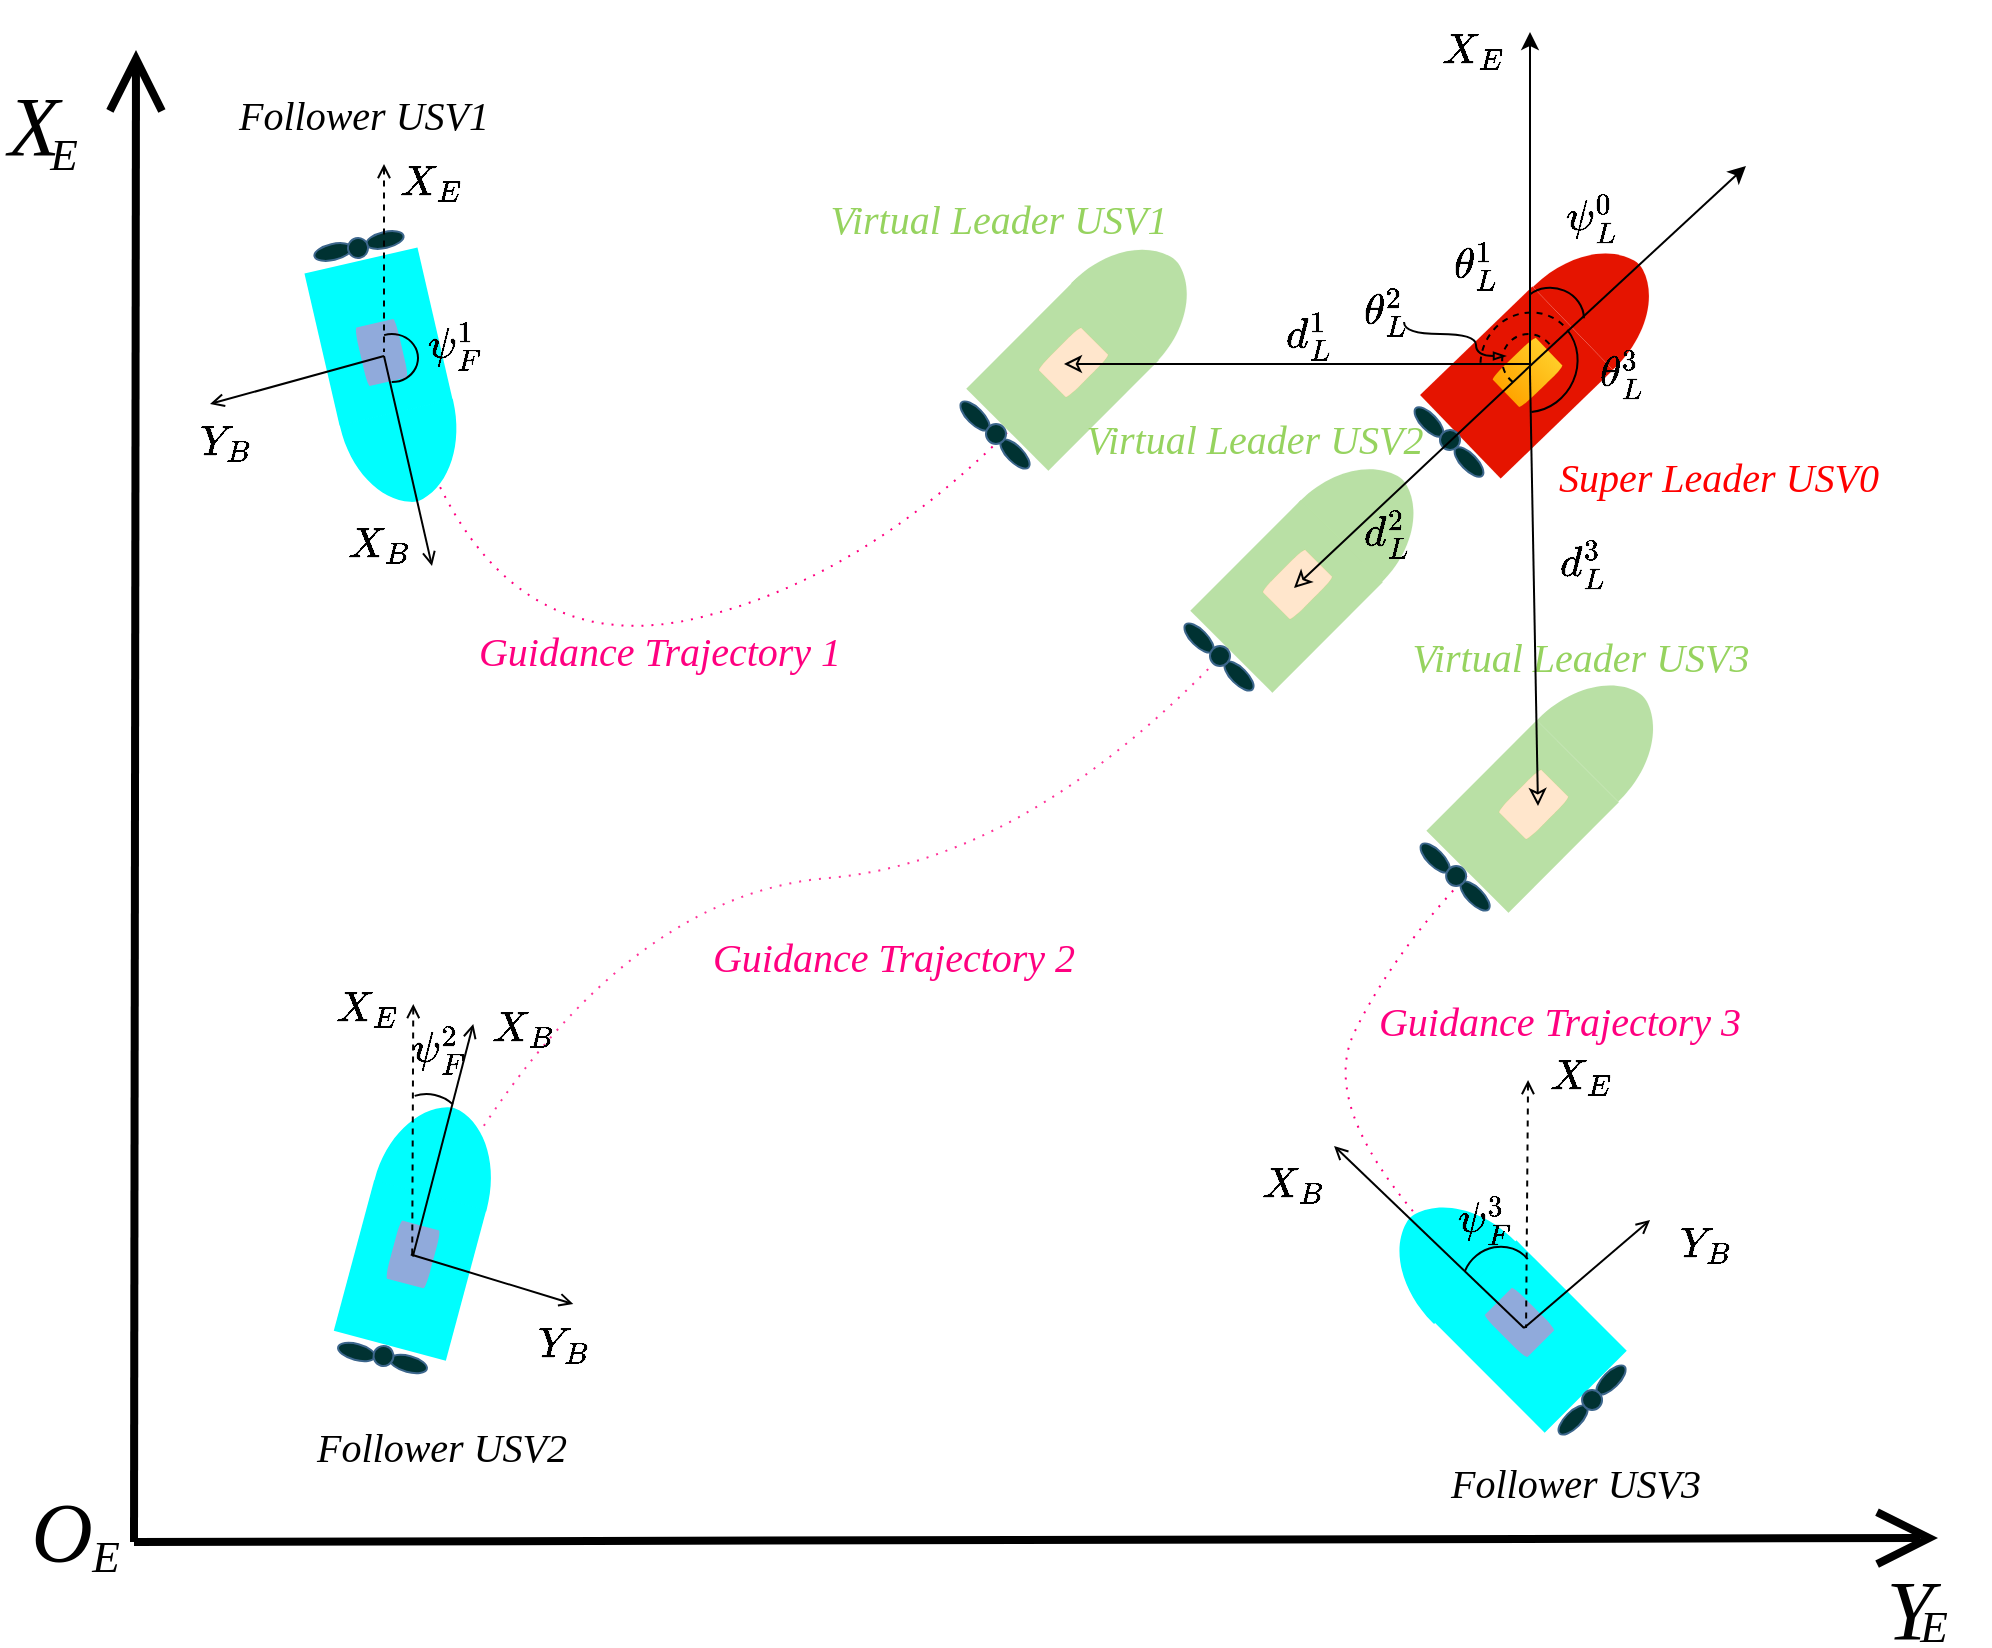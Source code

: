 <mxfile version="26.0.16">
  <diagram name="第 1 页" id="760zQDuqEaG6lzYlLRAv">
    <mxGraphModel dx="1795" dy="-585" grid="1" gridSize="9" guides="1" tooltips="1" connect="1" arrows="1" fold="1" page="1" pageScale="1" pageWidth="1169" pageHeight="827" background="#ffffff" math="1" shadow="0">
      <root>
        <mxCell id="0" />
        <mxCell id="1" parent="0" />
        <UserObject label="" tags="连接线" id="ym3lUk-vuMwfT1RFdZp_-1">
          <mxCell style="vsdxID=230;edgeStyle=none;startArrow=none;endArrow=open;startSize=22;endSize=22;strokeWidth=4;strokeColor=#000000;spacingTop=0;spacingBottom=0;spacingLeft=0;spacingRight=0;verticalAlign=middle;html=1;labelBackgroundColor=#ffffff;rounded=0;" parent="1" edge="1">
            <mxGeometry relative="1" as="geometry">
              <Array as="points" />
              <mxPoint x="148" y="2429" as="sourcePoint" />
              <mxPoint x="149" y="1683" as="targetPoint" />
            </mxGeometry>
          </mxCell>
        </UserObject>
        <UserObject label="" tags="连接线" id="ym3lUk-vuMwfT1RFdZp_-2">
          <mxCell style="vsdxID=231;edgeStyle=none;startArrow=none;endArrow=open;startSize=22;endSize=22;strokeWidth=4;strokeColor=#000000;spacingTop=0;spacingBottom=0;spacingLeft=0;spacingRight=0;verticalAlign=middle;html=1;labelBackgroundColor=#FFFFFF;rounded=0;" parent="1" edge="1">
            <mxGeometry relative="1" as="geometry">
              <Array as="points" />
              <mxPoint x="148" y="2429" as="sourcePoint" />
              <mxPoint x="1050" y="2427" as="targetPoint" />
            </mxGeometry>
          </mxCell>
        </UserObject>
        <UserObject label="&lt;div style=&quot;font-size: 1px&quot;&gt;&lt;font style=&quot;font-size:42.33px;font-family:Times New Roman;color:#000000;direction:ltr;letter-spacing:0px;line-height:120%;opacity:1&quot;&gt;&lt;i&gt;Y&lt;br/&gt;&lt;/i&gt;&lt;/font&gt;&lt;/div&gt;" tags="背景" id="ym3lUk-vuMwfT1RFdZp_-3">
          <mxCell style="verticalAlign=middle;align=center;overflow=width;vsdxID=233;fillColor=none;gradientColor=none;shape=stencil(nZBLDoAgDERP0z3SIyjew0SURgSD+Lu9kMZoXLhwN9O+tukAlrNpJg1SzDH4QW/URgNYgZTkjA4UkwJUgGXng+6DX1zLfmoymdXo17xh5zmRJ6Q42BWCfc2oJfdAr+Yv+AP9Cb7OJ3H/2JG1HNGz/84klThPVCc=);strokeColor=none;strokeWidth=2;points=[];labelBackgroundColor=none;rounded=0;html=1;whiteSpace=wrap;" parent="1" vertex="1">
            <mxGeometry x="1019" y="2438" width="34" height="41" as="geometry" />
          </mxCell>
        </UserObject>
        <UserObject label="&lt;div style=&quot;font-size: 1px&quot;&gt;&lt;font style=&quot;font-size:42.33px;font-family:Times New Roman;color:#000000;direction:ltr;letter-spacing:0px;line-height:120%;opacity:1&quot;&gt;&lt;i&gt;O&lt;br/&gt;&lt;/i&gt;&lt;/font&gt;&lt;/div&gt;" tags="背景" id="ym3lUk-vuMwfT1RFdZp_-4">
          <mxCell style="verticalAlign=middle;align=center;overflow=width;vsdxID=234;fillColor=#ffffff;gradientColor=none;shape=stencil(nZBLDoAgDERP0z3SIyjew0SURgSD+Lu9kMZoXLhwN9O+tukAlrNpJg1SzDH4QW/URgNYgZTkjA4UkwJUgGXng+6DX1zLfmoymdXo17xh5zmRJ6Q42BWCfc2oJfdAr+Yv+AP9Cb7OJ3H/2JG1HNGz/84klThPVCc=);strokeColor=none;strokeWidth=2;points=[];labelBackgroundColor=none;rounded=0;html=1;whiteSpace=wrap;" parent="1" vertex="1">
            <mxGeometry x="95" y="2399" width="34" height="41" as="geometry" />
          </mxCell>
        </UserObject>
        <UserObject label="&lt;div&gt;&lt;font style=&quot;font-family: &amp;quot;Times New Roman&amp;quot;; color: rgb(0, 0, 0); direction: ltr; letter-spacing: 0px; line-height: 120%; opacity: 1;&quot;&gt;&lt;i&gt;Follower USV1&lt;br&gt;&lt;/i&gt;&lt;/font&gt;&lt;/div&gt;" tags="背景" id="ym3lUk-vuMwfT1RFdZp_-5">
          <mxCell style="verticalAlign=middle;align=center;overflow=width;vsdxID=248;fillColor=none;gradientColor=none;shape=stencil(nZBLDoAgDERP0z3SIyjew0SURgSD+Lu9kMZoXLhwN9O+tukAlrNpJg1SzDH4QW/URgNYgZTkjA4UkwJUgGXng+6DX1zLfmoymdXo17xh5zmRJ6Q42BWCfc2oJfdAr+Yv+AP9Cb7OJ3H/2JG1HNGz/84klThPVCc=);strokeColor=none;strokeWidth=2;points=[];labelBackgroundColor=none;rounded=0;html=1;whiteSpace=wrap;fontSize=20;" parent="1" vertex="1">
            <mxGeometry x="195.25" y="1701" width="135.5" height="27" as="geometry" />
          </mxCell>
        </UserObject>
        <UserObject label="&lt;div style=&quot;font-size: 1px&quot;&gt;&lt;font style=&quot;font-size:22.58px;font-family:Times New Roman;color:#000000;direction:ltr;letter-spacing:0px;line-height:120%;opacity:1&quot;&gt;&lt;i&gt;E&lt;br/&gt;&lt;/i&gt;&lt;/font&gt;&lt;/div&gt;" tags="背景" id="ym3lUk-vuMwfT1RFdZp_-8">
          <mxCell style="verticalAlign=middle;align=center;overflow=width;vsdxID=266;fillColor=none;gradientColor=none;shape=stencil(nZBLDoAgDERP0z3SIyjew0SURgSD+Lu9kMZoXLhwN9O+tukAlrNpJg1SzDH4QW/URgNYgZTkjA4UkwJUgGXng+6DX1zLfmoymdXo17xh5zmRJ6Q42BWCfc2oJfdAr+Yv+AP9Cb7OJ3H/2JG1HNGz/84klThPVCc=);strokeColor=none;strokeWidth=2;points=[];labelBackgroundColor=none;rounded=0;html=1;whiteSpace=wrap;" parent="1" vertex="1">
            <mxGeometry x="1038" y="2457" width="20" height="24" as="geometry" />
          </mxCell>
        </UserObject>
        <UserObject label="&lt;div style=&quot;font-size: 1px&quot;&gt;&lt;font style=&quot;font-size:22.58px;font-family:Times New Roman;color:#000000;direction:ltr;letter-spacing:0px;line-height:120%;opacity:1&quot;&gt;&lt;i&gt;E&lt;br/&gt;&lt;/i&gt;&lt;/font&gt;&lt;/div&gt;" tags="背景" id="ym3lUk-vuMwfT1RFdZp_-9">
          <mxCell style="verticalAlign=middle;align=center;overflow=width;vsdxID=267;fillColor=none;gradientColor=none;shape=stencil(nZBLDoAgDERP0z3SIyjew0SURgSD+Lu9kMZoXLhwN9O+tukAlrNpJg1SzDH4QW/URgNYgZTkjA4UkwJUgGXng+6DX1zLfmoymdXo17xh5zmRJ6Q42BWCfc2oJfdAr+Yv+AP9Cb7OJ3H/2JG1HNGz/84klThPVCc=);strokeColor=none;strokeWidth=2;points=[];labelBackgroundColor=none;rounded=0;html=1;whiteSpace=wrap;" parent="1" vertex="1">
            <mxGeometry x="124" y="2422" width="20" height="24" as="geometry" />
          </mxCell>
        </UserObject>
        <UserObject label="" tags="背景" id="ym3lUk-vuMwfT1RFdZp_-10">
          <mxCell style="vsdxID=268;fillColor=none;gradientColor=none;strokeColor=none;strokeWidth=2;points=[];labelBackgroundColor=none;rounded=0;html=1;whiteSpace=wrap;" parent="1" vertex="1">
            <mxGeometry x="81" y="1696" width="43" height="50" as="geometry" />
          </mxCell>
        </UserObject>
        <mxCell id="ym3lUk-vuMwfT1RFdZp_-11" value="&lt;div style=&quot;font-size: 1px&quot;&gt;&lt;font style=&quot;font-size:42.33px;font-family:Times New Roman;color:#000000;direction:ltr;letter-spacing:0px;line-height:120%;opacity:1&quot;&gt;&lt;i&gt;X&lt;br/&gt;&lt;/i&gt;&lt;/font&gt;&lt;/div&gt;" style="verticalAlign=middle;align=center;overflow=width;vsdxID=269;fillColor=#ffffff;gradientColor=none;shape=stencil(nZBLDoAgDERP0z3SIyjew0SURgSD+Lu9kMZoXLhwN9O+tukAlrNpJg1SzDH4QW/URgNYgZTkjA4UkwJUgGXng+6DX1zLfmoymdXo17xh5zmRJ6Q42BWCfc2oJfdAr+Yv+AP9Cb7OJ3H/2JG1HNGz/84klThPVCc=);strokeColor=none;strokeWidth=2;points=[];labelBackgroundColor=none;rounded=0;html=1;whiteSpace=wrap;" parent="ym3lUk-vuMwfT1RFdZp_-10" vertex="1">
          <mxGeometry width="34" height="41" as="geometry" />
        </mxCell>
        <mxCell id="ym3lUk-vuMwfT1RFdZp_-12" value="&lt;div style=&quot;font-size: 1px&quot;&gt;&lt;font style=&quot;font-size:22.58px;font-family:Times New Roman;color:#000000;direction:ltr;letter-spacing:0px;line-height:120%;opacity:1&quot;&gt;&lt;i&gt;E&lt;br/&gt;&lt;/i&gt;&lt;/font&gt;&lt;/div&gt;" style="verticalAlign=middle;align=center;overflow=width;vsdxID=270;fillColor=none;gradientColor=none;shape=stencil(nZBLDoAgDERP0z3SIyjew0SURgSD+Lu9kMZoXLhwN9O+tukAlrNpJg1SzDH4QW/URgNYgZTkjA4UkwJUgGXng+6DX1zLfmoymdXo17xh5zmRJ6Q42BWCfc2oJfdAr+Yv+AP9Cb7OJ3H/2JG1HNGz/84klThPVCc=);strokeColor=none;strokeWidth=2;points=[];labelBackgroundColor=none;rounded=0;html=1;whiteSpace=wrap;" parent="ym3lUk-vuMwfT1RFdZp_-10" vertex="1">
          <mxGeometry x="22" y="25" width="20" height="24" as="geometry" />
        </mxCell>
        <mxCell id="u4fpy7H54o95ZAoyyECR-1" value="\(Y_{B}\)" style="text;html=1;align=center;verticalAlign=middle;whiteSpace=wrap;rounded=0;fontSize=18;fontStyle=1" parent="1" vertex="1">
          <mxGeometry x="341.64" y="2321" width="41" height="20" as="geometry" />
        </mxCell>
        <mxCell id="u4fpy7H54o95ZAoyyECR-5" value="\(Y_{B}\)" style="text;html=1;align=center;verticalAlign=middle;whiteSpace=wrap;rounded=0;fontSize=18;fontStyle=1" parent="1" vertex="1">
          <mxGeometry x="912.55" y="2270.66" width="41" height="20" as="geometry" />
        </mxCell>
        <mxCell id="u4fpy7H54o95ZAoyyECR-6" value="\(X_{E}\)" style="text;html=1;align=center;verticalAlign=middle;whiteSpace=wrap;rounded=0;fontSize=18;fontStyle=1" parent="1" vertex="1">
          <mxGeometry x="855" y="2187" width="34" height="20" as="geometry" />
        </mxCell>
        <mxCell id="u4fpy7H54o95ZAoyyECR-7" value="\(X_{B}\)" style="text;html=1;align=center;verticalAlign=middle;whiteSpace=wrap;rounded=0;fontSize=18;fontStyle=1" parent="1" vertex="1">
          <mxGeometry x="711" y="2241" width="34" height="20" as="geometry" />
        </mxCell>
        <mxCell id="KzQjQCoso-N8tvHVoHM0-41" value="" style="group;rotation=-30;" vertex="1" connectable="0" parent="1">
          <mxGeometry x="783" y="1777.002" width="196" height="112.013" as="geometry" />
        </mxCell>
        <mxCell id="KzQjQCoso-N8tvHVoHM0-42" style="vsdxID=272;rotation=-314;fillColor=#e51400;shape=stencil(lZPRcoMgEEW/hkeZZdERntPkP5gElamVDJrG/H2xUBQzk2ne2OWwFy67hB/GTl01QRgnZz/13VymjvAPgmiGTjsz+RXhR8IPjXW6dfY2XEJ8VQu5rL7s91JhDueAAi6HEB4hwQB+41OgzzcXcJZ4FvmYkZIyGVIzRigSMZSCchEJnhMxlDWt6peyuWYpqRS5JvPXYLkuA4os1y1LWuXSQKXcKit39rtuTlXrcDFw0SCskmURqqpUdFcT5kLNZiycndRk7JA9pleu1YXXK5petdnWeNf6ukmzV94IoELm/mxfjvm/Jne2HvI9899/WU+w57/G1CB/djzwuWf4SolcfdeKvRneaNz3aL9YJ6QxfR8GbLu/nyifCtPIjz8=);strokeColor=light-dark(#E51400,#FFACAC);strokeWidth=0;spacingTop=-3;spacingBottom=-3;spacingLeft=-3;spacingRight=-3;points=[];labelBackgroundColor=none;rounded=0;html=1;whiteSpace=wrap;fontColor=#ffffff;" vertex="1" parent="KzQjQCoso-N8tvHVoHM0-41">
          <mxGeometry x="72" y="6" width="57.5" height="46" as="geometry" />
        </mxCell>
        <mxCell id="KzQjQCoso-N8tvHVoHM0-43" style="vsdxID=273;rotation=-314;fillColor=#e51400;shape=stencil(nZBRDoQgDERP03+WHsHFe5iISyOCQdT19kIaIxq//Jtp3zTpAFaTaUYNUkwx+F6v1EYD+AUpyRkdKCYFqACrzgf9C352LfuxyWRWg1/yhT/nRE5IsZWuZtCSK8CPeI0e/hF+jV7AJM4PO7KWCyr390bSiNtEtQM=);strokeColor=#E51400;strokeWidth=0;spacingTop=-3;spacingBottom=-3;spacingLeft=-3;spacingRight=-3;points=[];labelBackgroundColor=none;rounded=0;html=1;whiteSpace=wrap;fontColor=#ffffff;" vertex="1" parent="KzQjQCoso-N8tvHVoHM0-41">
          <mxGeometry x="27" y="33" width="58" height="78" as="geometry" />
        </mxCell>
        <mxCell id="KzQjQCoso-N8tvHVoHM0-44" style="vsdxID=274;rotation=-314;fillColor=#ffcd28;gradientColor=#ffa500;shape=stencil(tZTbUsMgEIafhsswHJPmWut7MC1tGWPSIamNby+RhWSjrTqjd7B8sP8eWCIf+pM5WyJYP/ju2V7dfjgR+UiEcO3JejeEFZFbIh8OnbdH313afdyfzUROq5fudXphjPdqTXU13RLsLVrYx+4pwruLjzTP+KYEHEyMljxaRgFQSbkGCEyccvAyygwpBZBMUFktnRu/C6celGrKgfegNJhUehUerWmNgglIJQEpzOj6wneDGVzXLoNljfFHWwR/xaExR3TUX609L8z8Xno4Yzg5SlEtcXZmBgxlTdkqOTMj18xPPW/KnK9cl4rqzaou6VouSxBcY9+JAc+Naxf9E0rAUcZX9FqnoEpiobMEgRKfJC4DkZi4lRwskZGvO+JGl4nPXVZr1GUy1zTFTEX6Av/QZFggD79EYoV6ritAKgtCn/qv5N3ph2/mya/gsJjH1sE1TZx6y/P1mAumOCLl9h0=);strokeColor=#d79b00;strokeWidth=0;spacingTop=-3;spacingBottom=-3;spacingLeft=-3;spacingRight=-3;points=[];labelBackgroundColor=none;rounded=0;html=1;whiteSpace=wrap;" vertex="1" parent="KzQjQCoso-N8tvHVoHM0-41">
          <mxGeometry x="51" y="52" width="21" height="30" as="geometry" />
        </mxCell>
        <mxCell id="KzQjQCoso-N8tvHVoHM0-45" style="vsdxID=275;fillColor=none;gradientColor=none;strokeColor=none;strokeWidth=2;points=[];labelBackgroundColor=none;rounded=0;html=1;whiteSpace=wrap;rotation=-374;" vertex="1" parent="KzQjQCoso-N8tvHVoHM0-41">
          <mxGeometry x="10" y="82" width="26" height="39" as="geometry" />
        </mxCell>
        <mxCell id="KzQjQCoso-N8tvHVoHM0-46" style="vsdxID=276;rotation=-314;fillColor=#003232;gradientColor=none;shape=stencil(vVFBDgIhDHwNRxKE+IJ1/Ufjll0iLpuCLv5eSDWKevLgbaYznTatMF2cYEGhVUwUjri6IU3C7ITWbp6QXCpImF6YzgbCkcJ5HpgvUJ0VncKlJmTuU7VDqyuzLdM9O4EORaLcaIpa7yNoo75GqSwhuygpJEguzM1UDzSiLGOk9TDec1iKK+LyUf5lsf+tVcDzzNZ5z1961d/fUkr8UtPfAA==);strokeColor=#3c668c;points=[[0.5,0,0],[0.5,0.5,0],[0.5,0.5,0],[0.5,0.5,0],[1,0.5,0]];labelBackgroundColor=none;rounded=0;html=1;whiteSpace=wrap;" vertex="1" parent="KzQjQCoso-N8tvHVoHM0-45">
          <mxGeometry x="13" y="26" width="19" height="8" as="geometry" />
        </mxCell>
        <mxCell id="KzQjQCoso-N8tvHVoHM0-47" style="vsdxID=277;rotation=-314;fillColor=#003232;gradientColor=none;shape=stencil(vVFBDgIhDHwNRxKE+IJ1/Ufjll0iLpuCLv5eSDWKevLgbaYznTatMF2cYEGhVUwUjri6IU3C7ITWbp6QXCpImF6YzgbCkcJ5HpgvUJ0VncKlJmTuU7VDqyuzLdM9O4EORaLcaIpa7yNoo75GqSwhuygpJEguzM1UDzSiLGOk9TDec1iKK+LyUf5lsf+tVcDzzNZ5z1961d/fUkr8UtPfAA==);strokeColor=#3c668c;points=[[0.5,0,0],[0.5,0.5,0],[0.5,0.5,0],[0.5,0.5,0],[1,0.5,0]];labelBackgroundColor=none;rounded=0;html=1;whiteSpace=wrap;" vertex="1" parent="KzQjQCoso-N8tvHVoHM0-45">
          <mxGeometry x="-7" y="6" width="19" height="8" as="geometry" />
        </mxCell>
        <mxCell id="KzQjQCoso-N8tvHVoHM0-48" style="vsdxID=278;rotation=-314;fillColor=#003232;gradientColor=none;shape=stencil(vVHLDsIgEPwajiQU4hfU+h8bu7RELM2CFv9eyMZYjCcP3mZ2Zh/ZEaaPM6wotIqJwgU3N6ZZmKPQ2i0zkksFCTMI09tAOFG4LSPzFaqzomu41wmZ+1Tt0OrB7MD0xE6gc5EoN5qi1vsa1Kmvo1SWkF2UFBIkF5ZmqweaUJY10nqYGiluiOuu3P182P/OKuD9Zuu855T2+mcspcSRmuEJ);strokeColor=#3c668c;points=[[0.5,0,0],[0.5,0.5,0],[0.5,0.5,0],[0.5,0.5,0],[1,0.5,0],[0.15,0.85,0],[0.85,0.85,0],[0.85,0.15,0],[0.15,0.15,0]];labelBackgroundColor=none;rounded=0;html=1;whiteSpace=wrap;" vertex="1" parent="KzQjQCoso-N8tvHVoHM0-45">
          <mxGeometry x="8" y="14" width="10" height="10" as="geometry" />
        </mxCell>
        <mxCell id="KzQjQCoso-N8tvHVoHM0-117" value="\(\theta_{L}^3\)" style="text;html=1;align=center;verticalAlign=middle;whiteSpace=wrap;rounded=0;fontSize=18;fontStyle=1" vertex="1" parent="KzQjQCoso-N8tvHVoHM0-41">
          <mxGeometry x="99" y="53" width="19.5" height="30.01" as="geometry" />
        </mxCell>
        <mxCell id="KzQjQCoso-N8tvHVoHM0-118" value="" style="verticalLabelPosition=bottom;verticalAlign=top;html=1;shape=mxgraph.basic.arc;startAngle=0.669;endAngle=0.057;rotation=30;dashed=1;" vertex="1" parent="KzQjQCoso-N8tvHVoHM0-41">
          <mxGeometry x="38.57" y="36.9" width="48" height="50.51" as="geometry" />
        </mxCell>
        <mxCell id="KzQjQCoso-N8tvHVoHM0-119" value="" style="verticalLabelPosition=bottom;verticalAlign=top;html=1;shape=mxgraph.basic.arc;startAngle=0.48;endAngle=0.04;rotation=45;dashed=1;" vertex="1" parent="KzQjQCoso-N8tvHVoHM0-41">
          <mxGeometry x="48.94" y="48.2" width="27.09" height="26.53" as="geometry" />
        </mxCell>
        <mxCell id="KzQjQCoso-N8tvHVoHM0-120" value="" style="verticalLabelPosition=bottom;verticalAlign=top;html=1;shape=mxgraph.basic.arc;startAngle=0.838;endAngle=0.215;rotation=15;" vertex="1" parent="KzQjQCoso-N8tvHVoHM0-41">
          <mxGeometry x="58" y="25" width="32.06" height="28" as="geometry" />
        </mxCell>
        <mxCell id="KzQjQCoso-N8tvHVoHM0-122" value="" style="verticalLabelPosition=bottom;verticalAlign=top;html=1;shape=mxgraph.basic.arc;startAngle=0.059;endAngle=0.405;rotation=30;" vertex="1" parent="KzQjQCoso-N8tvHVoHM0-41">
          <mxGeometry x="38.49" y="36.9" width="48" height="50.51" as="geometry" />
        </mxCell>
        <UserObject label="&lt;div&gt;&lt;font style=&quot;font-family: &amp;quot;Times New Roman&amp;quot;; direction: ltr; letter-spacing: 0px; line-height: 120%; opacity: 1;&quot;&gt;&lt;i&gt;Virtual Leader USV1&lt;br&gt;&lt;/i&gt;&lt;/font&gt;&lt;/div&gt;&lt;div&gt;&lt;font style=&quot;font-family: &amp;quot;Times New Roman&amp;quot;; direction: ltr; letter-spacing: 0px; line-height: 120%; opacity: 1;&quot;&gt;&lt;i&gt;&lt;br&gt;&lt;/i&gt;&lt;/font&gt;&lt;/div&gt;" tags="背景" id="KzQjQCoso-N8tvHVoHM0-69">
          <mxCell style="verticalAlign=middle;align=center;overflow=width;vsdxID=248;fillColor=none;gradientColor=none;shape=stencil(nZBLDoAgDERP0z3SIyjew0SURgSD+Lu9kMZoXLhwN9O+tukAlrNpJg1SzDH4QW/URgNYgZTkjA4UkwJUgGXng+6DX1zLfmoymdXo17xh5zmRJ6Q42BWCfc2oJfdAr+Yv+AP9Cb7OJ3H/2JG1HNGz/84klThPVCc=);strokeColor=none;strokeWidth=2;points=[];labelBackgroundColor=none;rounded=0;html=1;whiteSpace=wrap;fontSize=20;fontColor=light-dark(#96d35f, #ededed);" vertex="1" parent="1">
            <mxGeometry x="495" y="1755" width="171" height="25" as="geometry" />
          </mxCell>
        </UserObject>
        <UserObject label="&lt;div&gt;&lt;font style=&quot;font-family: &amp;quot;Times New Roman&amp;quot;; direction: ltr; letter-spacing: 0px; line-height: 120%; opacity: 1;&quot;&gt;&lt;i&gt;Super Leader USV0&lt;br&gt;&lt;/i&gt;&lt;/font&gt;&lt;/div&gt;&lt;div&gt;&lt;font style=&quot;font-family: &amp;quot;Times New Roman&amp;quot;; direction: ltr; letter-spacing: 0px; line-height: 120%; opacity: 1;&quot;&gt;&lt;i&gt;&lt;br&gt;&lt;/i&gt;&lt;/font&gt;&lt;/div&gt;" tags="背景" id="KzQjQCoso-N8tvHVoHM0-1">
          <mxCell style="verticalAlign=middle;align=center;overflow=width;vsdxID=248;fillColor=none;gradientColor=none;shape=stencil(nZBLDoAgDERP0z3SIyjew0SURgSD+Lu9kMZoXLhwN9O+tukAlrNpJg1SzDH4QW/URgNYgZTkjA4UkwJUgGXng+6DX1zLfmoymdXo17xh5zmRJ6Q42BWCfc2oJfdAr+Yv+AP9Cb7OJ3H/2JG1HNGz/84klThPVCc=);strokeColor=none;strokeWidth=2;points=[];labelBackgroundColor=none;rounded=0;html=1;whiteSpace=wrap;fontSize=20;fontColor=#FF0000;" vertex="1" parent="1">
            <mxGeometry x="855" y="1884.002" width="171" height="27" as="geometry" />
          </mxCell>
        </UserObject>
        <UserObject label="&lt;div&gt;&lt;font style=&quot;font-family: &amp;quot;Times New Roman&amp;quot;; color: rgb(0, 0, 0); direction: ltr; letter-spacing: 0px; line-height: 120%; opacity: 1;&quot;&gt;&lt;i&gt;Follower USV2&lt;br&gt;&lt;/i&gt;&lt;/font&gt;&lt;/div&gt;&lt;div&gt;&lt;font style=&quot;font-family: &amp;quot;Times New Roman&amp;quot;; color: rgb(0, 0, 0); direction: ltr; letter-spacing: 0px; line-height: 120%; opacity: 1;&quot;&gt;&lt;i&gt;&lt;br&gt;&lt;/i&gt;&lt;/font&gt;&lt;/div&gt;" tags="背景" id="KzQjQCoso-N8tvHVoHM0-94">
          <mxCell style="verticalAlign=middle;align=center;overflow=width;vsdxID=248;fillColor=none;gradientColor=none;shape=stencil(nZBLDoAgDERP0z3SIyjew0SURgSD+Lu9kMZoXLhwN9O+tukAlrNpJg1SzDH4QW/URgNYgZTkjA4UkwJUgGXng+6DX1zLfmoymdXo17xh5zmRJ6Q42BWCfc2oJfdAr+Yv+AP9Cb7OJ3H/2JG1HNGz/84klThPVCc=);strokeColor=none;strokeWidth=2;points=[];labelBackgroundColor=none;rounded=0;html=1;whiteSpace=wrap;fontSize=20;" vertex="1" parent="1">
            <mxGeometry x="234" y="2369" width="135.5" height="27" as="geometry" />
          </mxCell>
        </UserObject>
        <UserObject label="&lt;div&gt;&lt;font style=&quot;font-family: &amp;quot;Times New Roman&amp;quot;; color: rgb(0, 0, 0); direction: ltr; letter-spacing: 0px; line-height: 120%; opacity: 1;&quot;&gt;&lt;i&gt;Follower USV3&lt;/i&gt;&lt;/font&gt;&lt;/div&gt;&lt;div&gt;&lt;font style=&quot;font-family: &amp;quot;Times New Roman&amp;quot;; color: rgb(0, 0, 0); direction: ltr; letter-spacing: 0px; line-height: 120%; opacity: 1;&quot;&gt;&lt;i&gt;&lt;br&gt;&lt;/i&gt;&lt;/font&gt;&lt;/div&gt;" tags="背景" id="KzQjQCoso-N8tvHVoHM0-95">
          <mxCell style="verticalAlign=middle;align=center;overflow=width;vsdxID=248;fillColor=none;gradientColor=none;shape=stencil(nZBLDoAgDERP0z3SIyjew0SURgSD+Lu9kMZoXLhwN9O+tukAlrNpJg1SzDH4QW/URgNYgZTkjA4UkwJUgGXng+6DX1zLfmoymdXo17xh5zmRJ6Q42BWCfc2oJfdAr+Yv+AP9Cb7OJ3H/2JG1HNGz/84klThPVCc=);strokeColor=none;strokeWidth=2;points=[];labelBackgroundColor=none;rounded=0;html=1;whiteSpace=wrap;fontSize=20;" vertex="1" parent="1">
            <mxGeometry x="801" y="2387.47" width="135.5" height="27" as="geometry" />
          </mxCell>
        </UserObject>
        <mxCell id="KzQjQCoso-N8tvHVoHM0-97" value="" style="curved=1;endArrow=classic;html=1;rounded=0;exitX=0.293;exitY=0.194;exitDx=0;exitDy=0;exitPerimeter=0;dashed=1;dashPattern=1 4;strokeColor=#FF0080;" edge="1" parent="1" source="ym3lUk-vuMwfT1RFdZp_-52" target="KzQjQCoso-N8tvHVoHM0-62">
          <mxGeometry width="50" height="50" relative="1" as="geometry">
            <mxPoint x="567" y="2102" as="sourcePoint" />
            <mxPoint x="617" y="2052" as="targetPoint" />
            <Array as="points">
              <mxPoint x="342" y="1989" />
              <mxPoint x="522" y="1944" />
            </Array>
          </mxGeometry>
        </mxCell>
        <mxCell id="KzQjQCoso-N8tvHVoHM0-59" value="" style="group;rotation=-15;" vertex="1" connectable="0" parent="1">
          <mxGeometry x="556.0" y="1773.002" width="270.0" height="112.013" as="geometry" />
        </mxCell>
        <mxCell id="KzQjQCoso-N8tvHVoHM0-60" style="vsdxID=272;rotation=45;fillColor=light-dark(#B9E0A5,#FF9281);shape=stencil(lZPRcoMgEEW/hkeZZdERntPkP5gElamVDJrG/H2xUBQzk2ne2OWwFy67hB/GTl01QRgnZz/13VymjvAPgmiGTjsz+RXhR8IPjXW6dfY2XEJ8VQu5rL7s91JhDueAAi6HEB4hwQB+41OgzzcXcJZ4FvmYkZIyGVIzRigSMZSCchEJnhMxlDWt6peyuWYpqRS5JvPXYLkuA4os1y1LWuXSQKXcKit39rtuTlXrcDFw0SCskmURqqpUdFcT5kLNZiycndRk7JA9pleu1YXXK5petdnWeNf6ukmzV94IoELm/mxfjvm/Jne2HvI9899/WU+w57/G1CB/djzwuWf4SolcfdeKvRneaNz3aL9YJ6QxfR8GbLu/nyifCtPIjz8=);strokeColor=light-dark(#B9E0A5,#FFACAC);strokeWidth=0;spacingTop=-3;spacingBottom=-3;spacingLeft=-3;spacingRight=-3;points=[];labelBackgroundColor=none;rounded=0;html=1;whiteSpace=wrap;fontColor=#ffffff;" vertex="1" parent="KzQjQCoso-N8tvHVoHM0-59">
          <mxGeometry x="67.72" y="8.52" width="58.12" height="45" as="geometry" />
        </mxCell>
        <mxCell id="KzQjQCoso-N8tvHVoHM0-61" style="vsdxID=273;rotation=45;fillColor=#B9E0A5;shape=stencil(nZBRDoQgDERP03+WHsHFe5iISyOCQdT19kIaIxq//Jtp3zTpAFaTaUYNUkwx+F6v1EYD+AUpyRkdKCYFqACrzgf9C352LfuxyWRWg1/yhT/nRE5IsZWuZtCSK8CPeI0e/hF+jV7AJM4PO7KWCyr390bSiNtEtQM=);strokeColor=#B9E0A5;strokeWidth=0;spacingTop=-3;spacingBottom=-3;spacingLeft=-3;spacingRight=-3;points=[];labelBackgroundColor=none;rounded=0;html=1;whiteSpace=wrap;fontColor=#ffffff;" vertex="1" parent="KzQjQCoso-N8tvHVoHM0-59">
          <mxGeometry x="27" y="33" width="58" height="78" as="geometry" />
        </mxCell>
        <mxCell id="KzQjQCoso-N8tvHVoHM0-62" style="vsdxID=274;rotation=45;fillColor=#ffe6cc;shape=stencil(tZTbUsMgEIafhsswHJPmWut7MC1tGWPSIamNby+RhWSjrTqjd7B8sP8eWCIf+pM5WyJYP/ju2V7dfjgR+UiEcO3JejeEFZFbIh8OnbdH313afdyfzUROq5fudXphjPdqTXU13RLsLVrYx+4pwruLjzTP+KYEHEyMljxaRgFQSbkGCEyccvAyygwpBZBMUFktnRu/C6celGrKgfegNJhUehUerWmNgglIJQEpzOj6wneDGVzXLoNljfFHWwR/xaExR3TUX609L8z8Xno4Yzg5SlEtcXZmBgxlTdkqOTMj18xPPW/KnK9cl4rqzaou6VouSxBcY9+JAc+Naxf9E0rAUcZX9FqnoEpiobMEgRKfJC4DkZi4lRwskZGvO+JGl4nPXVZr1GUy1zTFTEX6Av/QZFggD79EYoV6ritAKgtCn/qv5N3ph2/mya/gsJjH1sE1TZx6y/P1mAumOCLl9h0=);strokeColor=#d79b00;strokeWidth=0;spacingTop=-3;spacingBottom=-3;spacingLeft=-3;spacingRight=-3;points=[];labelBackgroundColor=none;rounded=0;html=1;whiteSpace=wrap;" vertex="1" parent="KzQjQCoso-N8tvHVoHM0-59">
          <mxGeometry x="51" y="51" width="21" height="30" as="geometry" />
        </mxCell>
        <mxCell id="KzQjQCoso-N8tvHVoHM0-63" style="vsdxID=275;fillColor=none;gradientColor=none;strokeColor=none;strokeWidth=2;points=[];labelBackgroundColor=none;rounded=0;html=1;whiteSpace=wrap;rotation=-15;" vertex="1" parent="KzQjQCoso-N8tvHVoHM0-59">
          <mxGeometry x="10" y="83" width="26" height="39" as="geometry" />
        </mxCell>
        <mxCell id="KzQjQCoso-N8tvHVoHM0-64" style="vsdxID=276;rotation=45;fillColor=#003232;gradientColor=none;shape=stencil(vVFBDgIhDHwNRxKE+IJ1/Ufjll0iLpuCLv5eSDWKevLgbaYznTatMF2cYEGhVUwUjri6IU3C7ITWbp6QXCpImF6YzgbCkcJ5HpgvUJ0VncKlJmTuU7VDqyuzLdM9O4EORaLcaIpa7yNoo75GqSwhuygpJEguzM1UDzSiLGOk9TDec1iKK+LyUf5lsf+tVcDzzNZ5z1961d/fUkr8UtPfAA==);strokeColor=#3c668c;points=[[0.5,0,0],[0.5,0.5,0],[0.5,0.5,0],[0.5,0.5,0],[1,0.5,0]];labelBackgroundColor=none;rounded=0;html=1;whiteSpace=wrap;" vertex="1" parent="KzQjQCoso-N8tvHVoHM0-63">
          <mxGeometry x="13" y="25" width="19" height="8" as="geometry" />
        </mxCell>
        <mxCell id="KzQjQCoso-N8tvHVoHM0-65" style="vsdxID=277;rotation=45;fillColor=#003232;gradientColor=none;shape=stencil(vVFBDgIhDHwNRxKE+IJ1/Ufjll0iLpuCLv5eSDWKevLgbaYznTatMF2cYEGhVUwUjri6IU3C7ITWbp6QXCpImF6YzgbCkcJ5HpgvUJ0VncKlJmTuU7VDqyuzLdM9O4EORaLcaIpa7yNoo75GqSwhuygpJEguzM1UDzSiLGOk9TDec1iKK+LyUf5lsf+tVcDzzNZ5z1961d/fUkr8UtPfAA==);strokeColor=#3c668c;points=[[0.5,0,0],[0.5,0.5,0],[0.5,0.5,0],[0.5,0.5,0],[1,0.5,0]];labelBackgroundColor=none;rounded=0;html=1;whiteSpace=wrap;" vertex="1" parent="KzQjQCoso-N8tvHVoHM0-63">
          <mxGeometry x="-7" y="6" width="19" height="8" as="geometry" />
        </mxCell>
        <mxCell id="KzQjQCoso-N8tvHVoHM0-66" style="vsdxID=278;rotation=45;fillColor=#003232;gradientColor=none;shape=stencil(vVHLDsIgEPwajiQU4hfU+h8bu7RELM2CFv9eyMZYjCcP3mZ2Zh/ZEaaPM6wotIqJwgU3N6ZZmKPQ2i0zkksFCTMI09tAOFG4LSPzFaqzomu41wmZ+1Tt0OrB7MD0xE6gc5EoN5qi1vsa1Kmvo1SWkF2UFBIkF5ZmqweaUJY10nqYGiluiOuu3P182P/OKuD9Zuu855T2+mcspcSRmuEJ);strokeColor=#3c668c;points=[[0.5,0,0],[0.5,0.5,0],[0.5,0.5,0],[0.5,0.5,0],[1,0.5,0],[0.15,0.85,0],[0.85,0.85,0],[0.85,0.15,0],[0.15,0.15,0]];labelBackgroundColor=none;rounded=0;html=1;whiteSpace=wrap;" vertex="1" parent="KzQjQCoso-N8tvHVoHM0-63">
          <mxGeometry x="8" y="14" width="10" height="10" as="geometry" />
        </mxCell>
        <UserObject label="&lt;div&gt;&lt;font style=&quot;font-family: &amp;quot;Times New Roman&amp;quot;; direction: ltr; letter-spacing: 0px; line-height: 120%; opacity: 1;&quot;&gt;&lt;i&gt;Virtual Leader USV2&lt;br&gt;&lt;/i&gt;&lt;/font&gt;&lt;/div&gt;&lt;div&gt;&lt;font style=&quot;font-family: &amp;quot;Times New Roman&amp;quot;; direction: ltr; letter-spacing: 0px; line-height: 120%; opacity: 1;&quot;&gt;&lt;i&gt;&lt;br&gt;&lt;/i&gt;&lt;/font&gt;&lt;/div&gt;&lt;div&gt;&lt;font style=&quot;font-family: &amp;quot;Times New Roman&amp;quot;; direction: ltr; letter-spacing: 0px; line-height: 120%; opacity: 1;&quot;&gt;&lt;i&gt;&lt;br&gt;&lt;/i&gt;&lt;/font&gt;&lt;/div&gt;" tags="背景" id="KzQjQCoso-N8tvHVoHM0-83">
          <mxCell style="verticalAlign=middle;align=center;overflow=width;vsdxID=248;fillColor=none;gradientColor=none;shape=stencil(nZBLDoAgDERP0z3SIyjew0SURgSD+Lu9kMZoXLhwN9O+tukAlrNpJg1SzDH4QW/URgNYgZTkjA4UkwJUgGXng+6DX1zLfmoymdXo17xh5zmRJ6Q42BWCfc2oJfdAr+Yv+AP9Cb7OJ3H/2JG1HNGz/84klThPVCc=);strokeColor=none;strokeWidth=2;points=[];labelBackgroundColor=none;rounded=0;html=1;whiteSpace=wrap;fontSize=20;fontColor=light-dark(#96d35f, #ededed);" vertex="1" parent="KzQjQCoso-N8tvHVoHM0-59">
            <mxGeometry x="67.0" y="91.998" width="171" height="25" as="geometry" />
          </mxCell>
        </UserObject>
        <mxCell id="KzQjQCoso-N8tvHVoHM0-112" value="\(\theta_{L}^2\)" style="text;html=1;align=center;verticalAlign=middle;whiteSpace=wrap;rounded=0;fontSize=18;fontStyle=1" vertex="1" parent="KzQjQCoso-N8tvHVoHM0-59">
          <mxGeometry x="209" y="30.99" width="18" height="20.01" as="geometry" />
        </mxCell>
        <mxCell id="KzQjQCoso-N8tvHVoHM0-125" value="\(d_{L}^1\)" style="text;html=1;align=center;verticalAlign=middle;whiteSpace=wrap;rounded=0;fontSize=18;fontStyle=1" vertex="1" parent="KzQjQCoso-N8tvHVoHM0-59">
          <mxGeometry x="171" y="43.0" width="18" height="20.01" as="geometry" />
        </mxCell>
        <mxCell id="KzQjQCoso-N8tvHVoHM0-98" value="" style="curved=1;endArrow=classic;html=1;rounded=0;exitX=0.598;exitY=0.945;exitDx=0;exitDy=0;exitPerimeter=0;dashed=1;dashPattern=1 4;entryX=0.348;entryY=0.983;entryDx=0;entryDy=0;entryPerimeter=0;strokeColor=#FF3399;" edge="1" parent="1" source="ym3lUk-vuMwfT1RFdZp_-67" target="KzQjQCoso-N8tvHVoHM0-54">
          <mxGeometry width="50" height="50" relative="1" as="geometry">
            <mxPoint x="288" y="2277" as="sourcePoint" />
            <mxPoint x="728" y="1965" as="targetPoint" />
            <Array as="points">
              <mxPoint x="387" y="2106" />
              <mxPoint x="603" y="2088" />
            </Array>
          </mxGeometry>
        </mxCell>
        <mxCell id="K0smCS37ebfzM0jqKc9F-18" value="" style="group" parent="1" vertex="1" connectable="0">
          <mxGeometry x="247.644" y="2160" width="121.856" height="223" as="geometry" />
        </mxCell>
        <mxCell id="ym3lUk-vuMwfT1RFdZp_-62" style="vsdxID=325;rotation=315;fillColor=none;gradientColor=none;strokeColor=none;strokeWidth=2;points=[];labelBackgroundColor=none;rounded=0;html=1;whiteSpace=wrap;" parent="K0smCS37ebfzM0jqKc9F-18" vertex="1">
          <mxGeometry x="12.106" y="157" width="35.0" height="39" as="geometry" />
        </mxCell>
        <mxCell id="ym3lUk-vuMwfT1RFdZp_-63" value="" style="group" parent="ym3lUk-vuMwfT1RFdZp_-62" vertex="1" connectable="0">
          <mxGeometry x="-10.712" y="10.678" width="46.423" height="18.645" as="geometry" />
        </mxCell>
        <mxCell id="ym3lUk-vuMwfT1RFdZp_-64" style="vsdxID=326;rotation=15;fillColor=#003232;gradientColor=none;shape=stencil(vVFBDgIhDHwNRxKE+IJ1/Ufjll0iLpuCLv5eSDWKevLgbaYznTatMF2cYEGhVUwUjri6IU3C7ITWbp6QXCpImF6YzgbCkcJ5HpgvUJ0VncKlJmTuU7VDqyuzLdM9O4EORaLcaIpa7yNoo75GqSwhuygpJEguzM1UDzSiLGOk9TDec1iKK+LyUf5lsf+tVcDzzNZ5z1961d/fUkr8UtPfAA==);strokeColor=#3c668c;points=[[0.5,0,0],[0.5,0.5,0],[0.5,0.5,0],[0.5,0.5,0],[1,0.5,0]];labelBackgroundColor=none;rounded=0;html=1;whiteSpace=wrap;container=0;" parent="ym3lUk-vuMwfT1RFdZp_-63" vertex="1">
          <mxGeometry x="26.712" y="8.322" width="19" height="8" as="geometry" />
        </mxCell>
        <mxCell id="ym3lUk-vuMwfT1RFdZp_-65" style="vsdxID=327;rotation=15;fillColor=#003232;gradientColor=none;shape=stencil(vVFBDgIhDHwNRxKE+IJ1/Ufjll0iLpuCLv5eSDWKevLgbaYznTatMF2cYEGhVUwUjri6IU3C7ITWbp6QXCpImF6YzgbCkcJ5HpgvUJ0VncKlJmTuU7VDqyuzLdM9O4EORaLcaIpa7yNoo75GqSwhuygpJEguzM1UDzSiLGOk9TDec1iKK+LyUf5lsf+tVcDzzNZ5z1961d/fUkr8UtPfAA==);strokeColor=#3c668c;points=[[0.5,0,0],[0.5,0.5,0],[0.5,0.5,0],[0.5,0.5,0],[1,0.5,0]];labelBackgroundColor=none;rounded=0;html=1;whiteSpace=wrap;container=0;" parent="ym3lUk-vuMwfT1RFdZp_-63" vertex="1">
          <mxGeometry x="0.712" y="2.322" width="19" height="8" as="geometry" />
        </mxCell>
        <mxCell id="ym3lUk-vuMwfT1RFdZp_-66" style="vsdxID=328;rotation=15;fillColor=#003232;gradientColor=none;shape=stencil(vVHLDsIgEPwajiQU4hfU+h8bu7RELM2CFv9eyMZYjCcP3mZ2Zh/ZEaaPM6wotIqJwgU3N6ZZmKPQ2i0zkksFCTMI09tAOFG4LSPzFaqzomu41wmZ+1Tt0OrB7MD0xE6gc5EoN5qi1vsa1Kmvo1SWkF2UFBIkF5ZmqweaUJY10nqYGiluiOuu3P182P/OKuD9Zuu855T2+mcspcSRmuEJ);strokeColor=#3c668c;points=[[0.5,0,0],[0.5,0.5,0],[0.5,0.5,0],[0.5,0.5,0],[1,0.5,0],[0.15,0.85,0],[0.85,0.85,0],[0.85,0.15,0],[0.15,0.15,0]];labelBackgroundColor=none;rounded=0;html=1;whiteSpace=wrap;container=0;" parent="ym3lUk-vuMwfT1RFdZp_-63" vertex="1">
          <mxGeometry x="18.712" y="3.322" width="10" height="10" as="geometry" />
        </mxCell>
        <mxCell id="ym3lUk-vuMwfT1RFdZp_-67" style="vsdxID=322;rotation=15;fillColor=#00fefe;gradientColor=none;shape=stencil(lZPRcoMgEEW/hkeZZdERntPkP5gElamVDJrG/H2xUBQzk2ne2OWwFy67hB/GTl01QRgnZz/13VymjvAPgmiGTjsz+RXhR8IPjXW6dfY2XEJ8VQu5rL7s91JhDueAAi6HEB4hwQB+41OgzzcXcJZ4FvmYkZIyGVIzRigSMZSCchEJnhMxlDWt6peyuWYpqRS5JvPXYLkuA4os1y1LWuXSQKXcKit39rtuTlXrcDFw0SCskmURqqpUdFcT5kLNZiycndRk7JA9pleu1YXXK5petdnWeNf6ukmzV94IoELm/mxfjvm/Jne2HvI9899/WU+w57/G1CB/djzwuWf4SolcfdeKvRneaNz3aL9YJ6QxfR8GbLu/nyifCtPIjz8=);strokeColor=none;strokeWidth=0;spacingTop=-3;spacingBottom=-3;spacingLeft=-3;spacingRight=-3;points=[];labelBackgroundColor=none;rounded=0;html=1;whiteSpace=wrap;container=0;" parent="K0smCS37ebfzM0jqKc9F-18" vertex="1">
          <mxGeometry x="25.106" y="51" width="58" height="45.72" as="geometry" />
        </mxCell>
        <mxCell id="ym3lUk-vuMwfT1RFdZp_-68" style="vsdxID=323;rotation=15;fillColor=#00fefe;gradientColor=none;shape=stencil(nZBRDoQgDERP03+WHsHFe5iISyOCQdT19kIaIxq//Jtp3zTpAFaTaUYNUkwx+F6v1EYD+AUpyRkdKCYFqACrzgf9C352LfuxyWRWg1/yhT/nRE5IsZWuZtCSK8CPeI0e/hF+jV7AJM4PO7KWCyr390bSiNtEtQM=);strokeColor=none;strokeWidth=0;spacingTop=-3;spacingBottom=-3;spacingLeft=-3;spacingRight=-3;points=[];labelBackgroundColor=none;rounded=0;html=1;whiteSpace=wrap;container=0;" parent="K0smCS37ebfzM0jqKc9F-18" vertex="1">
          <mxGeometry x="9.106" y="94" width="58" height="78" as="geometry" />
        </mxCell>
        <mxCell id="ym3lUk-vuMwfT1RFdZp_-69" style="vsdxID=324;rotation=15;fillColor=#90aadb;gradientColor=none;shape=stencil(tZTbUsMgEIafhsswHJPmWut7MC1tGWPSIamNby+RhWSjrTqjd7B8sP8eWCIf+pM5WyJYP/ju2V7dfjgR+UiEcO3JejeEFZFbIh8OnbdH313afdyfzUROq5fudXphjPdqTXU13RLsLVrYx+4pwruLjzTP+KYEHEyMljxaRgFQSbkGCEyccvAyygwpBZBMUFktnRu/C6celGrKgfegNJhUehUerWmNgglIJQEpzOj6wneDGVzXLoNljfFHWwR/xaExR3TUX609L8z8Xno4Yzg5SlEtcXZmBgxlTdkqOTMj18xPPW/KnK9cl4rqzaou6VouSxBcY9+JAc+Naxf9E0rAUcZX9FqnoEpiobMEgRKfJC4DkZi4lRwskZGvO+JGl4nPXVZr1GUy1zTFTEX6Av/QZFggD79EYoV6ritAKgtCn/qv5N3ph2/mya/gsJjH1sE1TZx6y/P1mAumOCLl9h0=);strokeColor=none;strokeWidth=0;spacingTop=-3;spacingBottom=-3;spacingLeft=-3;spacingRight=-3;points=[];labelBackgroundColor=none;rounded=0;html=1;whiteSpace=wrap;container=0;" parent="K0smCS37ebfzM0jqKc9F-18" vertex="1">
          <mxGeometry x="29.106" y="110" width="21" height="30" as="geometry" />
        </mxCell>
        <UserObject label="" tags="连接线" id="ym3lUk-vuMwfT1RFdZp_-70">
          <mxCell style="vsdxID=307;edgeStyle=none;dashed=1;startArrow=open;endArrow=none;startSize=5;endSize=5;strokeColor=#000000;spacingTop=0;spacingBottom=0;spacingLeft=0;spacingRight=0;verticalAlign=middle;html=1;labelBackgroundColor=#FFFFFF;rounded=0;" parent="K0smCS37ebfzM0jqKc9F-18" edge="1">
            <mxGeometry relative="1" as="geometry">
              <Array as="points" />
              <mxPoint x="39.996" as="sourcePoint" />
              <mxPoint x="39.466" y="125.86" as="targetPoint" />
            </mxGeometry>
          </mxCell>
        </UserObject>
        <UserObject label="" tags="连接线" id="ym3lUk-vuMwfT1RFdZp_-71">
          <mxCell style="vsdxID=357;edgeStyle=none;startArrow=none;endArrow=open;startSize=5;endSize=5;strokeColor=#000000;spacingTop=0;spacingBottom=0;spacingLeft=0;spacingRight=0;verticalAlign=middle;html=1;labelBackgroundColor=#ffffff;rounded=0;exitX=0.915;exitY=0.533;exitDx=0;exitDy=0;exitPerimeter=0;" parent="K0smCS37ebfzM0jqKc9F-18" edge="1">
            <mxGeometry relative="1" as="geometry">
              <Array as="points" />
              <mxPoint x="39.768" y="126.212" as="sourcePoint" />
              <mxPoint x="69.996" y="10" as="targetPoint" />
            </mxGeometry>
          </mxCell>
        </UserObject>
        <UserObject label="" tags="连接线" id="ym3lUk-vuMwfT1RFdZp_-72">
          <mxCell style="vsdxID=357;edgeStyle=none;startArrow=none;endArrow=open;startSize=5;endSize=5;strokeColor=#000000;spacingTop=0;spacingBottom=0;spacingLeft=0;spacingRight=0;verticalAlign=middle;html=1;labelBackgroundColor=#ffffff;rounded=0;exitX=0.915;exitY=0.533;exitDx=0;exitDy=0;exitPerimeter=0;" parent="K0smCS37ebfzM0jqKc9F-18" edge="1">
            <mxGeometry relative="1" as="geometry">
              <Array as="points" />
              <mxPoint x="38.768" y="125.212" as="sourcePoint" />
              <mxPoint x="119.996" y="150" as="targetPoint" />
            </mxGeometry>
          </mxCell>
        </UserObject>
        <mxCell id="u4fpy7H54o95ZAoyyECR-2" value="\(X_{E}\)" style="text;html=1;align=center;verticalAlign=middle;whiteSpace=wrap;rounded=0;fontSize=18;fontStyle=1" parent="K0smCS37ebfzM0jqKc9F-18" vertex="1">
          <mxGeometry x="-0.004" y="-7" width="34" height="20" as="geometry" />
        </mxCell>
        <mxCell id="u4fpy7H54o95ZAoyyECR-3" value="\(X_{B}\)" style="text;html=1;align=center;verticalAlign=middle;whiteSpace=wrap;rounded=0;fontSize=18;fontStyle=1" parent="K0smCS37ebfzM0jqKc9F-18" vertex="1">
          <mxGeometry x="78.106" y="3" width="34" height="20" as="geometry" />
        </mxCell>
        <mxCell id="KzQjQCoso-N8tvHVoHM0-132" value="\(\psi_{F}^2\)" style="text;html=1;align=center;verticalAlign=middle;whiteSpace=wrap;rounded=0;fontSize=18;fontStyle=1" vertex="1" parent="K0smCS37ebfzM0jqKc9F-18">
          <mxGeometry x="35.996" y="13" width="34" height="20" as="geometry" />
        </mxCell>
        <mxCell id="KzQjQCoso-N8tvHVoHM0-51" value="" style="group;rotation=-15;" vertex="1" connectable="0" parent="1">
          <mxGeometry x="668" y="1884.002" width="139.044" height="112.013" as="geometry" />
        </mxCell>
        <mxCell id="KzQjQCoso-N8tvHVoHM0-52" style="vsdxID=272;rotation=45;fillColor=light-dark(#B9E0A5,#FF9281);shape=stencil(lZPRcoMgEEW/hkeZZdERntPkP5gElamVDJrG/H2xUBQzk2ne2OWwFy67hB/GTl01QRgnZz/13VymjvAPgmiGTjsz+RXhR8IPjXW6dfY2XEJ8VQu5rL7s91JhDueAAi6HEB4hwQB+41OgzzcXcJZ4FvmYkZIyGVIzRigSMZSCchEJnhMxlDWt6peyuWYpqRS5JvPXYLkuA4os1y1LWuXSQKXcKit39rtuTlXrcDFw0SCskmURqqpUdFcT5kLNZiycndRk7JA9pleu1YXXK5petdnWeNf6ukmzV94IoELm/mxfjvm/Jne2HvI9899/WU+w57/G1CB/djzwuWf4SolcfdeKvRneaNz3aL9YJ6QxfR8GbLu/nyifCtPIjz8=);strokeColor=light-dark(#B9E0A5,#FFACAC);strokeWidth=0;spacingTop=-3;spacingBottom=-3;spacingLeft=-3;spacingRight=-3;points=[];labelBackgroundColor=none;rounded=0;html=1;whiteSpace=wrap;fontColor=#ffffff;" vertex="1" parent="KzQjQCoso-N8tvHVoHM0-51">
          <mxGeometry x="69.51" y="7.18" width="57.58" height="44.65" as="geometry" />
        </mxCell>
        <mxCell id="KzQjQCoso-N8tvHVoHM0-53" style="vsdxID=273;rotation=45;fillColor=#B9E0A5;shape=stencil(nZBRDoQgDERP03+WHsHFe5iISyOCQdT19kIaIxq//Jtp3zTpAFaTaUYNUkwx+F6v1EYD+AUpyRkdKCYFqACrzgf9C352LfuxyWRWg1/yhT/nRE5IsZWuZtCSK8CPeI0e/hF+jV7AJM4PO7KWCyr390bSiNtEtQM=);strokeColor=#B9E0A5;strokeWidth=0;spacingTop=-3;spacingBottom=-3;spacingLeft=-3;spacingRight=-3;points=[];labelBackgroundColor=none;rounded=0;html=1;whiteSpace=wrap;fontColor=#ffffff;" vertex="1" parent="KzQjQCoso-N8tvHVoHM0-51">
          <mxGeometry x="27" y="33" width="58" height="78" as="geometry" />
        </mxCell>
        <mxCell id="KzQjQCoso-N8tvHVoHM0-54" style="vsdxID=274;rotation=45;fillColor=#ffe6cc;shape=stencil(tZTbUsMgEIafhsswHJPmWut7MC1tGWPSIamNby+RhWSjrTqjd7B8sP8eWCIf+pM5WyJYP/ju2V7dfjgR+UiEcO3JejeEFZFbIh8OnbdH313afdyfzUROq5fudXphjPdqTXU13RLsLVrYx+4pwruLjzTP+KYEHEyMljxaRgFQSbkGCEyccvAyygwpBZBMUFktnRu/C6celGrKgfegNJhUehUerWmNgglIJQEpzOj6wneDGVzXLoNljfFHWwR/xaExR3TUX609L8z8Xno4Yzg5SlEtcXZmBgxlTdkqOTMj18xPPW/KnK9cl4rqzaou6VouSxBcY9+JAc+Naxf9E0rAUcZX9FqnoEpiobMEgRKfJC4DkZi4lRwskZGvO+JGl4nPXVZr1GUy1zTFTEX6Av/QZFggD79EYoV6ritAKgtCn/qv5N3ph2/mya/gsJjH1sE1TZx6y/P1mAumOCLl9h0=);strokeColor=#d79b00;strokeWidth=0;spacingTop=-3;spacingBottom=-3;spacingLeft=-3;spacingRight=-3;points=[];labelBackgroundColor=none;rounded=0;html=1;whiteSpace=wrap;" vertex="1" parent="KzQjQCoso-N8tvHVoHM0-51">
          <mxGeometry x="51" y="51" width="21" height="30" as="geometry" />
        </mxCell>
        <mxCell id="KzQjQCoso-N8tvHVoHM0-55" style="vsdxID=275;fillColor=none;gradientColor=none;strokeColor=none;strokeWidth=2;points=[];labelBackgroundColor=none;rounded=0;html=1;whiteSpace=wrap;rotation=-15;" vertex="1" parent="KzQjQCoso-N8tvHVoHM0-51">
          <mxGeometry x="10" y="83" width="26" height="39" as="geometry" />
        </mxCell>
        <mxCell id="KzQjQCoso-N8tvHVoHM0-56" style="vsdxID=276;rotation=45;fillColor=#003232;gradientColor=none;shape=stencil(vVFBDgIhDHwNRxKE+IJ1/Ufjll0iLpuCLv5eSDWKevLgbaYznTatMF2cYEGhVUwUjri6IU3C7ITWbp6QXCpImF6YzgbCkcJ5HpgvUJ0VncKlJmTuU7VDqyuzLdM9O4EORaLcaIpa7yNoo75GqSwhuygpJEguzM1UDzSiLGOk9TDec1iKK+LyUf5lsf+tVcDzzNZ5z1961d/fUkr8UtPfAA==);strokeColor=#3c668c;points=[[0.5,0,0],[0.5,0.5,0],[0.5,0.5,0],[0.5,0.5,0],[1,0.5,0]];labelBackgroundColor=none;rounded=0;html=1;whiteSpace=wrap;" vertex="1" parent="KzQjQCoso-N8tvHVoHM0-55">
          <mxGeometry x="13" y="25" width="19" height="8" as="geometry" />
        </mxCell>
        <mxCell id="KzQjQCoso-N8tvHVoHM0-57" style="vsdxID=277;rotation=45;fillColor=#003232;gradientColor=none;shape=stencil(vVFBDgIhDHwNRxKE+IJ1/Ufjll0iLpuCLv5eSDWKevLgbaYznTatMF2cYEGhVUwUjri6IU3C7ITWbp6QXCpImF6YzgbCkcJ5HpgvUJ0VncKlJmTuU7VDqyuzLdM9O4EORaLcaIpa7yNoo75GqSwhuygpJEguzM1UDzSiLGOk9TDec1iKK+LyUf5lsf+tVcDzzNZ5z1961d/fUkr8UtPfAA==);strokeColor=#3c668c;points=[[0.5,0,0],[0.5,0.5,0],[0.5,0.5,0],[0.5,0.5,0],[1,0.5,0]];labelBackgroundColor=none;rounded=0;html=1;whiteSpace=wrap;" vertex="1" parent="KzQjQCoso-N8tvHVoHM0-55">
          <mxGeometry x="-7" y="6" width="19" height="8" as="geometry" />
        </mxCell>
        <mxCell id="KzQjQCoso-N8tvHVoHM0-58" style="vsdxID=278;rotation=45;fillColor=#003232;gradientColor=none;shape=stencil(vVHLDsIgEPwajiQU4hfU+h8bu7RELM2CFv9eyMZYjCcP3mZ2Zh/ZEaaPM6wotIqJwgU3N6ZZmKPQ2i0zkksFCTMI09tAOFG4LSPzFaqzomu41wmZ+1Tt0OrB7MD0xE6gc5EoN5qi1vsa1Kmvo1SWkF2UFBIkF5ZmqweaUJY10nqYGiluiOuu3P182P/OKuD9Zuu855T2+mcspcSRmuEJ);strokeColor=#3c668c;points=[[0.5,0,0],[0.5,0.5,0],[0.5,0.5,0],[0.5,0.5,0],[1,0.5,0],[0.15,0.85,0],[0.85,0.85,0],[0.85,0.15,0],[0.15,0.15,0]];labelBackgroundColor=none;rounded=0;html=1;whiteSpace=wrap;" vertex="1" parent="KzQjQCoso-N8tvHVoHM0-55">
          <mxGeometry x="8" y="14" width="10" height="10" as="geometry" />
        </mxCell>
        <mxCell id="KzQjQCoso-N8tvHVoHM0-126" value="\(d_{L}^2\)" style="text;html=1;align=center;verticalAlign=middle;whiteSpace=wrap;rounded=0;fontSize=18;fontStyle=1" vertex="1" parent="KzQjQCoso-N8tvHVoHM0-51">
          <mxGeometry x="98.0" y="30.99" width="18" height="20.01" as="geometry" />
        </mxCell>
        <mxCell id="KzQjQCoso-N8tvHVoHM0-40" value="" style="endArrow=none;startArrow=classic;html=1;rounded=0;startFill=0;" edge="1" parent="1">
          <mxGeometry width="50" height="50" relative="1" as="geometry">
            <mxPoint x="728" y="1952" as="sourcePoint" />
            <mxPoint x="846" y="1841" as="targetPoint" />
          </mxGeometry>
        </mxCell>
        <mxCell id="KzQjQCoso-N8tvHVoHM0-39" value="" style="endArrow=none;startArrow=classic;html=1;rounded=0;startFill=0;fontColor=#B9E0A5;" edge="1" parent="1">
          <mxGeometry width="50" height="50" relative="1" as="geometry">
            <mxPoint x="613" y="1840" as="sourcePoint" />
            <mxPoint x="846" y="1840" as="targetPoint" />
          </mxGeometry>
        </mxCell>
        <mxCell id="KzQjQCoso-N8tvHVoHM0-99" value="" style="curved=1;endArrow=classic;html=1;rounded=0;entryX=0.616;entryY=0.985;entryDx=0;entryDy=0;entryPerimeter=0;dashed=1;dashPattern=1 4;strokeColor=#FF0080;" edge="1" parent="1" target="KzQjQCoso-N8tvHVoHM0-21">
          <mxGeometry width="50" height="50" relative="1" as="geometry">
            <mxPoint x="837" y="2313" as="sourcePoint" />
            <mxPoint x="734" y="2160" as="targetPoint" />
            <Array as="points">
              <mxPoint x="734" y="2223" />
              <mxPoint x="783" y="2124" />
            </Array>
          </mxGeometry>
        </mxCell>
        <mxCell id="KzQjQCoso-N8tvHVoHM0-18" value="" style="group;rotation=-15;" vertex="1" connectable="0" parent="1">
          <mxGeometry x="786.06" y="1994.002" width="173.94" height="112.013" as="geometry" />
        </mxCell>
        <mxCell id="KzQjQCoso-N8tvHVoHM0-19" style="vsdxID=272;rotation=45;fillColor=light-dark(#B9E0A5,#FF9281);shape=stencil(lZPRcoMgEEW/hkeZZdERntPkP5gElamVDJrG/H2xUBQzk2ne2OWwFy67hB/GTl01QRgnZz/13VymjvAPgmiGTjsz+RXhR8IPjXW6dfY2XEJ8VQu5rL7s91JhDueAAi6HEB4hwQB+41OgzzcXcJZ4FvmYkZIyGVIzRigSMZSCchEJnhMxlDWt6peyuWYpqRS5JvPXYLkuA4os1y1LWuXSQKXcKit39rtuTlXrcDFw0SCskmURqqpUdFcT5kLNZiycndRk7JA9pleu1YXXK5petdnWeNf6ukmzV94IoELm/mxfjvm/Jne2HvI9899/WU+w57/G1CB/djzwuWf4SolcfdeKvRneaNz3aL9YJ6QxfR8GbLu/nyifCtPIjz8=);strokeColor=light-dark(#B9E0A5,#FFACAC);strokeWidth=0;spacingTop=-3;spacingBottom=-3;spacingLeft=-3;spacingRight=-3;points=[];labelBackgroundColor=none;rounded=0;html=1;whiteSpace=wrap;fontColor=#ffffff;" vertex="1" parent="KzQjQCoso-N8tvHVoHM0-18">
          <mxGeometry x="71" y="5" width="57.5" height="46" as="geometry" />
        </mxCell>
        <mxCell id="KzQjQCoso-N8tvHVoHM0-20" style="vsdxID=273;rotation=45;fillColor=#B9E0A5;shape=stencil(nZBRDoQgDERP03+WHsHFe5iISyOCQdT19kIaIxq//Jtp3zTpAFaTaUYNUkwx+F6v1EYD+AUpyRkdKCYFqACrzgf9C352LfuxyWRWg1/yhT/nRE5IsZWuZtCSK8CPeI0e/hF+jV7AJM4PO7KWCyr390bSiNtEtQM=);strokeColor=#B9E0A5;strokeWidth=0;spacingTop=-3;spacingBottom=-3;spacingLeft=-3;spacingRight=-3;points=[];labelBackgroundColor=none;rounded=0;html=1;whiteSpace=wrap;fontColor=#ffffff;" vertex="1" parent="KzQjQCoso-N8tvHVoHM0-18">
          <mxGeometry x="27" y="33" width="58" height="78" as="geometry" />
        </mxCell>
        <mxCell id="KzQjQCoso-N8tvHVoHM0-21" style="vsdxID=274;rotation=45;fillColor=#ffe6cc;shape=stencil(tZTbUsMgEIafhsswHJPmWut7MC1tGWPSIamNby+RhWSjrTqjd7B8sP8eWCIf+pM5WyJYP/ju2V7dfjgR+UiEcO3JejeEFZFbIh8OnbdH313afdyfzUROq5fudXphjPdqTXU13RLsLVrYx+4pwruLjzTP+KYEHEyMljxaRgFQSbkGCEyccvAyygwpBZBMUFktnRu/C6celGrKgfegNJhUehUerWmNgglIJQEpzOj6wneDGVzXLoNljfFHWwR/xaExR3TUX609L8z8Xno4Yzg5SlEtcXZmBgxlTdkqOTMj18xPPW/KnK9cl4rqzaou6VouSxBcY9+JAc+Naxf9E0rAUcZX9FqnoEpiobMEgRKfJC4DkZi4lRwskZGvO+JGl4nPXVZr1GUy1zTFTEX6Av/QZFggD79EYoV6ritAKgtCn/qv5N3ph2/mya/gsJjH1sE1TZx6y/P1mAumOCLl9h0=);strokeColor=#d79b00;strokeWidth=0;spacingTop=-3;spacingBottom=-3;spacingLeft=-3;spacingRight=-3;points=[];labelBackgroundColor=none;rounded=0;html=1;whiteSpace=wrap;" vertex="1" parent="KzQjQCoso-N8tvHVoHM0-18">
          <mxGeometry x="51" y="51" width="21" height="30" as="geometry" />
        </mxCell>
        <mxCell id="KzQjQCoso-N8tvHVoHM0-22" style="vsdxID=275;fillColor=none;gradientColor=none;strokeColor=none;strokeWidth=2;points=[];labelBackgroundColor=none;rounded=0;html=1;whiteSpace=wrap;rotation=-15;" vertex="1" parent="KzQjQCoso-N8tvHVoHM0-18">
          <mxGeometry x="10" y="83" width="26" height="39" as="geometry" />
        </mxCell>
        <mxCell id="KzQjQCoso-N8tvHVoHM0-23" style="vsdxID=276;rotation=45;fillColor=#003232;gradientColor=none;shape=stencil(vVFBDgIhDHwNRxKE+IJ1/Ufjll0iLpuCLv5eSDWKevLgbaYznTatMF2cYEGhVUwUjri6IU3C7ITWbp6QXCpImF6YzgbCkcJ5HpgvUJ0VncKlJmTuU7VDqyuzLdM9O4EORaLcaIpa7yNoo75GqSwhuygpJEguzM1UDzSiLGOk9TDec1iKK+LyUf5lsf+tVcDzzNZ5z1961d/fUkr8UtPfAA==);strokeColor=#3c668c;points=[[0.5,0,0],[0.5,0.5,0],[0.5,0.5,0],[0.5,0.5,0],[1,0.5,0]];labelBackgroundColor=none;rounded=0;html=1;whiteSpace=wrap;" vertex="1" parent="KzQjQCoso-N8tvHVoHM0-22">
          <mxGeometry x="13" y="25" width="19" height="8" as="geometry" />
        </mxCell>
        <mxCell id="KzQjQCoso-N8tvHVoHM0-24" style="vsdxID=277;rotation=45;fillColor=#003232;gradientColor=none;shape=stencil(vVFBDgIhDHwNRxKE+IJ1/Ufjll0iLpuCLv5eSDWKevLgbaYznTatMF2cYEGhVUwUjri6IU3C7ITWbp6QXCpImF6YzgbCkcJ5HpgvUJ0VncKlJmTuU7VDqyuzLdM9O4EORaLcaIpa7yNoo75GqSwhuygpJEguzM1UDzSiLGOk9TDec1iKK+LyUf5lsf+tVcDzzNZ5z1961d/fUkr8UtPfAA==);strokeColor=#3c668c;points=[[0.5,0,0],[0.5,0.5,0],[0.5,0.5,0],[0.5,0.5,0],[1,0.5,0]];labelBackgroundColor=none;rounded=0;html=1;whiteSpace=wrap;" vertex="1" parent="KzQjQCoso-N8tvHVoHM0-22">
          <mxGeometry x="-7" y="6" width="19" height="8" as="geometry" />
        </mxCell>
        <mxCell id="KzQjQCoso-N8tvHVoHM0-25" style="vsdxID=278;rotation=45;fillColor=#003232;gradientColor=none;shape=stencil(vVHLDsIgEPwajiQU4hfU+h8bu7RELM2CFv9eyMZYjCcP3mZ2Zh/ZEaaPM6wotIqJwgU3N6ZZmKPQ2i0zkksFCTMI09tAOFG4LSPzFaqzomu41wmZ+1Tt0OrB7MD0xE6gc5EoN5qi1vsa1Kmvo1SWkF2UFBIkF5ZmqweaUJY10nqYGiluiOuu3P182P/OKuD9Zuu855T2+mcspcSRmuEJ);strokeColor=#3c668c;points=[[0.5,0,0],[0.5,0.5,0],[0.5,0.5,0],[0.5,0.5,0],[1,0.5,0],[0.15,0.85,0],[0.85,0.85,0],[0.85,0.15,0],[0.15,0.15,0]];labelBackgroundColor=none;rounded=0;html=1;whiteSpace=wrap;" vertex="1" parent="KzQjQCoso-N8tvHVoHM0-22">
          <mxGeometry x="8" y="14" width="10" height="10" as="geometry" />
        </mxCell>
        <UserObject label="&lt;div&gt;&lt;font style=&quot;font-family: &amp;quot;Times New Roman&amp;quot;; direction: ltr; letter-spacing: 0px; line-height: 120%; opacity: 1;&quot;&gt;&lt;i&gt;Virtual Leader USV3&lt;br&gt;&lt;/i&gt;&lt;/font&gt;&lt;/div&gt;&lt;div&gt;&lt;font style=&quot;font-family: &amp;quot;Times New Roman&amp;quot;; direction: ltr; letter-spacing: 0px; line-height: 120%; opacity: 1;&quot;&gt;&lt;i&gt;&lt;br&gt;&lt;/i&gt;&lt;/font&gt;&lt;/div&gt;&lt;div&gt;&lt;font style=&quot;font-family: &amp;quot;Times New Roman&amp;quot;; direction: ltr; letter-spacing: 0px; line-height: 120%; opacity: 1;&quot;&gt;&lt;i&gt;&lt;br&gt;&lt;/i&gt;&lt;/font&gt;&lt;/div&gt;&lt;div&gt;&lt;font style=&quot;font-family: &amp;quot;Times New Roman&amp;quot;; direction: ltr; letter-spacing: 0px; line-height: 120%; opacity: 1;&quot;&gt;&lt;i&gt;&lt;br&gt;&lt;/i&gt;&lt;/font&gt;&lt;/div&gt;" tags="背景" id="KzQjQCoso-N8tvHVoHM0-93">
          <mxCell style="verticalAlign=middle;align=center;overflow=width;vsdxID=248;fillColor=none;gradientColor=none;shape=stencil(nZBLDoAgDERP0z3SIyjew0SURgSD+Lu9kMZoXLhwN9O+tukAlrNpJg1SzDH4QW/URgNYgZTkjA4UkwJUgGXng+6DX1zLfmoymdXo17xh5zmRJ6Q42BWCfc2oJfdAr+Yv+AP9Cb7OJ3H/2JG1HNGz/84klThPVCc=);strokeColor=none;strokeWidth=2;points=[];labelBackgroundColor=none;rounded=0;html=1;whiteSpace=wrap;fontSize=20;fontColor=light-dark(#96d35f, #ededed);" vertex="1" parent="KzQjQCoso-N8tvHVoHM0-18">
            <mxGeometry y="-20.002" width="171" height="25" as="geometry" />
          </mxCell>
        </UserObject>
        <UserObject label="&lt;div&gt;&lt;font style=&quot;font-family: &amp;quot;Times New Roman&amp;quot;; direction: ltr; letter-spacing: 0px; line-height: 120%; opacity: 1;&quot;&gt;&lt;i&gt;Guidance Trajectory 1&lt;/i&gt;&lt;/font&gt;&lt;/div&gt;" tags="背景" id="KzQjQCoso-N8tvHVoHM0-100">
          <mxCell style="verticalAlign=middle;align=center;overflow=width;vsdxID=248;fillColor=none;gradientColor=none;shape=stencil(nZBLDoAgDERP0z3SIyjew0SURgSD+Lu9kMZoXLhwN9O+tukAlrNpJg1SzDH4QW/URgNYgZTkjA4UkwJUgGXng+6DX1zLfmoymdXo17xh5zmRJ6Q42BWCfc2oJfdAr+Yv+AP9Cb7OJ3H/2JG1HNGz/84klThPVCc=);strokeColor=none;strokeWidth=2;points=[];labelBackgroundColor=none;rounded=0;html=1;whiteSpace=wrap;fontSize=20;fontColor=#FF0080;" vertex="1" parent="1">
            <mxGeometry x="315" y="1969.01" width="192" height="27" as="geometry" />
          </mxCell>
        </UserObject>
        <UserObject label="&lt;div&gt;&lt;font style=&quot;font-family: &amp;quot;Times New Roman&amp;quot;; direction: ltr; letter-spacing: 0px; line-height: 120%; opacity: 1;&quot;&gt;&lt;i&gt;Guidance Trajectory 2&lt;/i&gt;&lt;/font&gt;&lt;/div&gt;&lt;div&gt;&lt;font style=&quot;font-family: &amp;quot;Times New Roman&amp;quot;; direction: ltr; letter-spacing: 0px; line-height: 120%; opacity: 1;&quot;&gt;&lt;i&gt;&lt;br&gt;&lt;/i&gt;&lt;/font&gt;&lt;/div&gt;" tags="背景" id="KzQjQCoso-N8tvHVoHM0-101">
          <mxCell style="verticalAlign=middle;align=center;overflow=width;vsdxID=248;fillColor=none;gradientColor=none;shape=stencil(nZBLDoAgDERP0z3SIyjew0SURgSD+Lu9kMZoXLhwN9O+tukAlrNpJg1SzDH4QW/URgNYgZTkjA4UkwJUgGXng+6DX1zLfmoymdXo17xh5zmRJ6Q42BWCfc2oJfdAr+Yv+AP9Cb7OJ3H/2JG1HNGz/84klThPVCc=);strokeColor=none;strokeWidth=2;points=[];labelBackgroundColor=none;rounded=0;html=1;whiteSpace=wrap;fontSize=20;fontColor=#FF0080;" vertex="1" parent="1">
            <mxGeometry x="432" y="2124" width="192" height="27" as="geometry" />
          </mxCell>
        </UserObject>
        <UserObject label="&lt;div&gt;&lt;font style=&quot;font-family: &amp;quot;Times New Roman&amp;quot;; direction: ltr; letter-spacing: 0px; line-height: 120%; opacity: 1;&quot;&gt;&lt;i&gt;Guidance Trajectory 3&lt;/i&gt;&lt;/font&gt;&lt;/div&gt;&lt;div&gt;&lt;font style=&quot;font-family: &amp;quot;Times New Roman&amp;quot;; direction: ltr; letter-spacing: 0px; line-height: 120%; opacity: 1;&quot;&gt;&lt;i&gt;&lt;br&gt;&lt;/i&gt;&lt;/font&gt;&lt;/div&gt;&lt;div&gt;&lt;font style=&quot;font-family: &amp;quot;Times New Roman&amp;quot;; direction: ltr; letter-spacing: 0px; line-height: 120%; opacity: 1;&quot;&gt;&lt;i&gt;&lt;br&gt;&lt;/i&gt;&lt;/font&gt;&lt;/div&gt;" tags="背景" id="KzQjQCoso-N8tvHVoHM0-102">
          <mxCell style="verticalAlign=middle;align=center;overflow=width;vsdxID=248;fillColor=none;gradientColor=none;shape=stencil(nZBLDoAgDERP0z3SIyjew0SURgSD+Lu9kMZoXLhwN9O+tukAlrNpJg1SzDH4QW/URgNYgZTkjA4UkwJUgGXng+6DX1zLfmoymdXo17xh5zmRJ6Q42BWCfc2oJfdAr+Yv+AP9Cb7OJ3H/2JG1HNGz/84klThPVCc=);strokeColor=none;strokeWidth=2;points=[];labelBackgroundColor=none;rounded=0;html=1;whiteSpace=wrap;fontSize=20;fontColor=#FF0080;" vertex="1" parent="1">
            <mxGeometry x="764.55" y="2156" width="192" height="27" as="geometry" />
          </mxCell>
        </UserObject>
        <mxCell id="KzQjQCoso-N8tvHVoHM0-103" value="" style="endArrow=classic;html=1;rounded=0;" edge="1" parent="1">
          <mxGeometry width="50" height="50" relative="1" as="geometry">
            <mxPoint x="846" y="1841" as="sourcePoint" />
            <mxPoint x="954" y="1741" as="targetPoint" />
          </mxGeometry>
        </mxCell>
        <mxCell id="KzQjQCoso-N8tvHVoHM0-104" value="" style="endArrow=classic;html=1;rounded=0;" edge="1" parent="1">
          <mxGeometry width="50" height="50" relative="1" as="geometry">
            <mxPoint x="846" y="1845" as="sourcePoint" />
            <mxPoint x="846" y="1674" as="targetPoint" />
          </mxGeometry>
        </mxCell>
        <mxCell id="KzQjQCoso-N8tvHVoHM0-105" value="\(X_{E}\)" style="text;html=1;align=center;verticalAlign=middle;whiteSpace=wrap;rounded=0;fontSize=18;fontStyle=1" vertex="1" parent="1">
          <mxGeometry x="801" y="1674" width="34" height="20" as="geometry" />
        </mxCell>
        <mxCell id="KzQjQCoso-N8tvHVoHM0-49" value="" style="endArrow=none;startArrow=classic;html=1;rounded=0;startFill=0;" edge="1" parent="1">
          <mxGeometry width="50" height="50" relative="1" as="geometry">
            <mxPoint x="850" y="2061" as="sourcePoint" />
            <mxPoint x="846" y="1845" as="targetPoint" />
          </mxGeometry>
        </mxCell>
        <mxCell id="ym3lUk-vuMwfT1RFdZp_-37" value="" style="group" parent="1" vertex="1" connectable="0">
          <mxGeometry x="782.999" y="2198" width="120.062" height="189.466" as="geometry" />
        </mxCell>
        <mxCell id="ym3lUk-vuMwfT1RFdZp_-38" style="vsdxID=347;rotation=255;fillColor=none;gradientColor=none;strokeColor=none;strokeWidth=2;points=[];labelBackgroundColor=none;rounded=0;html=1;whiteSpace=wrap;" parent="ym3lUk-vuMwfT1RFdZp_-37" vertex="1">
          <mxGeometry x="-3.969" y="71" width="128" height="90" as="geometry" />
        </mxCell>
        <mxCell id="ym3lUk-vuMwfT1RFdZp_-39" style="vsdxID=348;rotation=315;fillColor=#00fefe;gradientColor=none;shape=stencil(lZPRcoMgEEW/hkeZZdERntPkP5gElamVDJrG/H2xUBQzk2ne2OWwFy67hB/GTl01QRgnZz/13VymjvAPgmiGTjsz+RXhR8IPjXW6dfY2XEJ8VQu5rL7s91JhDueAAi6HEB4hwQB+41OgzzcXcJZ4FvmYkZIyGVIzRigSMZSCchEJnhMxlDWt6peyuWYpqRS5JvPXYLkuA4os1y1LWuXSQKXcKit39rtuTlXrcDFw0SCskmURqqpUdFcT5kLNZiycndRk7JA9pleu1YXXK5petdnWeNf6ukmzV94IoELm/mxfjvm/Jne2HvI9899/WU+w57/G1CB/djzwuWf4SolcfdeKvRneaNz3aL9YJ6QxfR8GbLu/nyifCtPIjz8=);strokeColor=none;strokeWidth=0;spacingTop=-3;spacingBottom=-3;spacingLeft=-3;spacingRight=-3;points=[];labelBackgroundColor=none;rounded=0;html=1;whiteSpace=wrap;" parent="ym3lUk-vuMwfT1RFdZp_-38" vertex="1">
          <mxGeometry x="-6" y="-9" width="58" height="46" as="geometry" />
        </mxCell>
        <mxCell id="ym3lUk-vuMwfT1RFdZp_-40" style="vsdxID=349;rotation=315;fillColor=#00fefe;gradientColor=none;shape=stencil(nZBRDoQgDERP03+WHsHFe5iISyOCQdT19kIaIxq//Jtp3zTpAFaTaUYNUkwx+F6v1EYD+AUpyRkdKCYFqACrzgf9C352LfuxyWRWg1/yhT/nRE5IsZWuZtCSK8CPeI0e/hF+jV7AJM4PO7KWCyr390bSiNtEtQM=);strokeColor=none;strokeWidth=0;spacingTop=-3;spacingBottom=-3;spacingLeft=-3;spacingRight=-3;points=[];labelBackgroundColor=none;rounded=0;html=1;whiteSpace=wrap;" parent="ym3lUk-vuMwfT1RFdZp_-38" vertex="1">
          <mxGeometry x="38" y="18" width="58" height="78" as="geometry" />
        </mxCell>
        <mxCell id="ym3lUk-vuMwfT1RFdZp_-41" style="vsdxID=350;rotation=315;fillColor=#90aadb;gradientColor=none;shape=stencil(tZTbUsMgEIafhsswHJPmWut7MC1tGWPSIamNby+RhWSjrTqjd7B8sP8eWCIf+pM5WyJYP/ju2V7dfjgR+UiEcO3JejeEFZFbIh8OnbdH313afdyfzUROq5fudXphjPdqTXU13RLsLVrYx+4pwruLjzTP+KYEHEyMljxaRgFQSbkGCEyccvAyygwpBZBMUFktnRu/C6celGrKgfegNJhUehUerWmNgglIJQEpzOj6wneDGVzXLoNljfFHWwR/xaExR3TUX609L8z8Xno4Yzg5SlEtcXZmBgxlTdkqOTMj18xPPW/KnK9cl4rqzaou6VouSxBcY9+JAc+Naxf9E0rAUcZX9FqnoEpiobMEgRKfJC4DkZi4lRwskZGvO+JGl4nPXVZr1GUy1zTFTEX6Av/QZFggD79EYoV6ritAKgtCn/qv5N3ph2/mya/gsJjH1sE1TZx6y/P1mAumOCLl9h0=);strokeColor=none;strokeWidth=0;spacingTop=-3;spacingBottom=-3;spacingLeft=-3;spacingRight=-3;points=[];labelBackgroundColor=none;rounded=0;html=1;whiteSpace=wrap;" parent="ym3lUk-vuMwfT1RFdZp_-38" vertex="1">
          <mxGeometry x="51" y="35" width="21" height="30" as="geometry" />
        </mxCell>
        <mxCell id="ym3lUk-vuMwfT1RFdZp_-42" style="vsdxID=351;rotation=255;fillColor=none;gradientColor=none;strokeColor=none;strokeWidth=2;points=[];labelBackgroundColor=none;rounded=0;html=1;whiteSpace=wrap;" parent="ym3lUk-vuMwfT1RFdZp_-38" vertex="1">
          <mxGeometry x="85" y="69" width="26" height="39" as="geometry" />
        </mxCell>
        <mxCell id="ym3lUk-vuMwfT1RFdZp_-43" style="vsdxID=352;rotation=315;fillColor=#003232;gradientColor=none;shape=stencil(vVFBDgIhDHwNRxKE+IJ1/Ufjll0iLpuCLv5eSDWKevLgbaYznTatMF2cYEGhVUwUjri6IU3C7ITWbp6QXCpImF6YzgbCkcJ5HpgvUJ0VncKlJmTuU7VDqyuzLdM9O4EORaLcaIpa7yNoo75GqSwhuygpJEguzM1UDzSiLGOk9TDec1iKK+LyUf5lsf+tVcDzzNZ5z1961d/fUkr8UtPfAA==);strokeColor=#3c668c;points=[[0.5,0,0],[0.5,0.5,0],[0.5,0.5,0],[0.5,0.5,0],[1,0.5,0]];labelBackgroundColor=none;rounded=0;html=1;whiteSpace=wrap;" parent="ym3lUk-vuMwfT1RFdZp_-42" vertex="1">
          <mxGeometry x="13" y="6" width="19" height="8" as="geometry" />
        </mxCell>
        <mxCell id="ym3lUk-vuMwfT1RFdZp_-44" style="vsdxID=353;rotation=315;fillColor=#003232;gradientColor=none;shape=stencil(vVFBDgIhDHwNRxKE+IJ1/Ufjll0iLpuCLv5eSDWKevLgbaYznTatMF2cYEGhVUwUjri6IU3C7ITWbp6QXCpImF6YzgbCkcJ5HpgvUJ0VncKlJmTuU7VDqyuzLdM9O4EORaLcaIpa7yNoo75GqSwhuygpJEguzM1UDzSiLGOk9TDec1iKK+LyUf5lsf+tVcDzzNZ5z1961d/fUkr8UtPfAA==);strokeColor=#3c668c;points=[[0.5,0,0],[0.5,0.5,0],[0.5,0.5,0],[0.5,0.5,0],[1,0.5,0]];labelBackgroundColor=none;rounded=0;html=1;whiteSpace=wrap;" parent="ym3lUk-vuMwfT1RFdZp_-42" vertex="1">
          <mxGeometry x="-6" y="26" width="19" height="8" as="geometry" />
        </mxCell>
        <mxCell id="ym3lUk-vuMwfT1RFdZp_-45" style="vsdxID=354;rotation=315;fillColor=#003232;gradientColor=none;shape=stencil(vVHLDsIgEPwajiQU4hfU+h8bu7RELM2CFv9eyMZYjCcP3mZ2Zh/ZEaaPM6wotIqJwgU3N6ZZmKPQ2i0zkksFCTMI09tAOFG4LSPzFaqzomu41wmZ+1Tt0OrB7MD0xE6gc5EoN5qi1vsa1Kmvo1SWkF2UFBIkF5ZmqweaUJY10nqYGiluiOuu3P182P/OKuD9Zuu855T2+mcspcSRmuEJ);strokeColor=#3c668c;points=[[0.5,0,0],[0.5,0.5,0],[0.5,0.5,0],[0.5,0.5,0],[1,0.5,0],[0.15,0.85,0],[0.85,0.85,0],[0.85,0.15,0],[0.15,0.15,0]];labelBackgroundColor=none;rounded=0;html=1;whiteSpace=wrap;" parent="ym3lUk-vuMwfT1RFdZp_-42" vertex="1">
          <mxGeometry x="8" y="15" width="10" height="10" as="geometry" />
        </mxCell>
        <mxCell id="KzQjQCoso-N8tvHVoHM0-135" value="\(\psi_{F}^3\)" style="text;html=1;align=center;verticalAlign=middle;whiteSpace=wrap;rounded=0;fontSize=18;fontStyle=1" vertex="1" parent="ym3lUk-vuMwfT1RFdZp_-38">
          <mxGeometry x="27.97" y="-11" width="34" height="20" as="geometry" />
        </mxCell>
        <mxCell id="ym3lUk-vuMwfT1RFdZp_-46" style="vsdxID=355;rotation=278;fillColor=none;gradientColor=none;strokeColor=none;strokeWidth=2;points=[];labelBackgroundColor=none;rounded=0;html=1;whiteSpace=wrap;" parent="ym3lUk-vuMwfT1RFdZp_-37" vertex="1">
          <mxGeometry x="30.031" y="57" width="46" height="86" as="geometry" />
        </mxCell>
        <UserObject label="" tags="连接线" id="ym3lUk-vuMwfT1RFdZp_-47">
          <mxCell style="vsdxID=356;edgeStyle=none;startArrow=none;endArrow=open;startSize=5;endSize=5;strokeColor=#000000;spacingTop=0;spacingBottom=0;spacingLeft=0;spacingRight=0;verticalAlign=middle;html=1;labelBackgroundColor=#ffffff;rounded=0;" parent="ym3lUk-vuMwfT1RFdZp_-46" edge="1">
            <mxGeometry relative="1" as="geometry">
              <Array as="points" />
              <mxPoint x="30" y="67" as="sourcePoint" />
              <mxPoint x="-65" y="-24" as="targetPoint" />
            </mxGeometry>
          </mxCell>
        </UserObject>
        <UserObject label="" tags="连接线" id="ym3lUk-vuMwfT1RFdZp_-48">
          <mxCell style="vsdxID=357;edgeStyle=none;startArrow=none;endArrow=open;startSize=5;endSize=5;strokeColor=#000000;spacingTop=0;spacingBottom=0;spacingLeft=0;spacingRight=0;verticalAlign=middle;html=1;labelBackgroundColor=#ffffff;rounded=0;" parent="ym3lUk-vuMwfT1RFdZp_-46" edge="1">
            <mxGeometry relative="1" as="geometry">
              <Array as="points" />
              <mxPoint x="30" y="67" as="sourcePoint" />
              <mxPoint x="93" y="13" as="targetPoint" />
            </mxGeometry>
          </mxCell>
        </UserObject>
        <mxCell id="KzQjQCoso-N8tvHVoHM0-133" value="" style="verticalLabelPosition=bottom;verticalAlign=top;html=1;shape=mxgraph.basic.arc;startAngle=0.934;endAngle=0.266;rotation=-45;" vertex="1" parent="ym3lUk-vuMwfT1RFdZp_-46">
          <mxGeometry x="-1.62" y="26.91" width="37.8" height="35.5" as="geometry" />
        </mxCell>
        <UserObject label="" tags="连接线" id="ym3lUk-vuMwfT1RFdZp_-49">
          <mxCell style="vsdxID=358;edgeStyle=none;dashed=1;startArrow=open;endArrow=none;startSize=5;endSize=5;strokeColor=#000000;spacingTop=0;spacingBottom=0;spacingLeft=0;spacingRight=0;verticalAlign=middle;html=1;labelBackgroundColor=#FFFFFF;rounded=0;" parent="ym3lUk-vuMwfT1RFdZp_-37" edge="1">
            <mxGeometry relative="1" as="geometry">
              <Array as="points" />
              <mxPoint x="62.031" as="sourcePoint" />
              <mxPoint x="61.031" y="124" as="targetPoint" />
            </mxGeometry>
          </mxCell>
        </UserObject>
        <mxCell id="KzQjQCoso-N8tvHVoHM0-108" value="\(\theta_{L}^1\)" style="text;html=1;align=center;verticalAlign=middle;whiteSpace=wrap;rounded=0;fontSize=18;fontStyle=1" vertex="1" parent="1">
          <mxGeometry x="807.04" y="1777" width="24" height="28" as="geometry" />
        </mxCell>
        <mxCell id="KzQjQCoso-N8tvHVoHM0-127" value="\(d_{L}^3\)" style="text;html=1;align=center;verticalAlign=middle;whiteSpace=wrap;rounded=0;fontSize=18;fontStyle=1" vertex="1" parent="1">
          <mxGeometry x="864.0" y="1930.002" width="18" height="20.01" as="geometry" />
        </mxCell>
        <mxCell id="KzQjQCoso-N8tvHVoHM0-114" value="" style="endArrow=blockThin;html=1;rounded=0;edgeStyle=orthogonalEdgeStyle;curved=1;targetPerimeterSpacing=14;endSize=4;endFill=0;exitX=1;exitY=0.75;exitDx=0;exitDy=0;entryX=0.145;entryY=0.749;entryDx=0;entryDy=0;entryPerimeter=0;" edge="1" parent="1" source="KzQjQCoso-N8tvHVoHM0-112" target="KzQjQCoso-N8tvHVoHM0-119">
          <mxGeometry width="50" height="50" relative="1" as="geometry">
            <mxPoint x="821.998" y="1831.017" as="sourcePoint" />
            <mxPoint x="858" y="1851" as="targetPoint" />
            <Array as="points">
              <mxPoint x="819" y="1825" />
              <mxPoint x="819" y="1836" />
              <mxPoint x="834" y="1836" />
            </Array>
          </mxGeometry>
        </mxCell>
        <mxCell id="KzQjQCoso-N8tvHVoHM0-128" value="" style="group" vertex="1" connectable="0" parent="1">
          <mxGeometry x="173" y="1740" width="151" height="201" as="geometry" />
        </mxCell>
        <UserObject label="" tags="连接线" id="ym3lUk-vuMwfT1RFdZp_-51">
          <mxCell style="vsdxID=308;edgeStyle=none;startArrow=none;endArrow=none;startSize=5;endSize=5;strokeColor=#000000;spacingTop=0;spacingBottom=0;spacingLeft=0;spacingRight=0;verticalAlign=middle;html=1;labelBackgroundColor=#ffffff;rounded=0;jumpStyle=arc;" parent="KzQjQCoso-N8tvHVoHM0-128" edge="1">
            <mxGeometry relative="1" as="geometry">
              <Array as="points" />
              <mxPoint x="102" y="105" as="sourcePoint" />
              <mxPoint x="101" y="93" as="targetPoint" />
            </mxGeometry>
          </mxCell>
        </UserObject>
        <mxCell id="ym3lUk-vuMwfT1RFdZp_-52" style="vsdxID=297;rotation=167;fillColor=#00fefe;gradientColor=none;shape=stencil(lZPRcoMgEEW/hkeZZdERntPkP5gElamVDJrG/H2xUBQzk2ne2OWwFy67hB/GTl01QRgnZz/13VymjvAPgmiGTjsz+RXhR8IPjXW6dfY2XEJ8VQu5rL7s91JhDueAAi6HEB4hwQB+41OgzzcXcJZ4FvmYkZIyGVIzRigSMZSCchEJnhMxlDWt6peyuWYpqRS5JvPXYLkuA4os1y1LWuXSQKXcKit39rtuTlXrcDFw0SCskmURqqpUdFcT5kLNZiycndRk7JA9pleu1YXXK5petdnWeNf6ukmzV94IoELm/mxfjvm/Jne2HvI9899/WU+w57/G1CB/djzwuWf4SolcfdeKvRneaNz3aL9YJ6QxfR8GbLu/nyifCtPIjz8=);strokeColor=none;strokeWidth=0;spacingTop=-3;spacingBottom=-3;spacingLeft=-3;spacingRight=-3;points=[];labelBackgroundColor=none;rounded=0;html=1;whiteSpace=wrap;container=0;" parent="KzQjQCoso-N8tvHVoHM0-128" vertex="1">
          <mxGeometry x="82" y="123" width="58" height="46" as="geometry" />
        </mxCell>
        <mxCell id="ym3lUk-vuMwfT1RFdZp_-53" style="vsdxID=298;rotation=167;fillColor=#00fefe;gradientColor=none;shape=stencil(nZBRDoQgDERP03+WHsHFe5iISyOCQdT19kIaIxq//Jtp3zTpAFaTaUYNUkwx+F6v1EYD+AUpyRkdKCYFqACrzgf9C352LfuxyWRWg1/yhT/nRE5IsZWuZtCSK8CPeI0e/hF+jV7AJM4PO7KWCyr390bSiNtEtQM=);strokeColor=none;strokeWidth=0;spacingTop=-3;spacingBottom=-3;spacingLeft=-3;spacingRight=-3;points=[];labelBackgroundColor=none;rounded=0;html=1;whiteSpace=wrap;container=0;" parent="KzQjQCoso-N8tvHVoHM0-128" vertex="1">
          <mxGeometry x="68" y="47" width="58" height="78" as="geometry" />
        </mxCell>
        <mxCell id="ym3lUk-vuMwfT1RFdZp_-54" style="vsdxID=299;rotation=167;fillColor=#90aadb;gradientColor=none;shape=stencil(tZTbUsMgEIafhsswHJPmWut7MC1tGWPSIamNby+RhWSjrTqjd7B8sP8eWCIf+pM5WyJYP/ju2V7dfjgR+UiEcO3JejeEFZFbIh8OnbdH313afdyfzUROq5fudXphjPdqTXU13RLsLVrYx+4pwruLjzTP+KYEHEyMljxaRgFQSbkGCEyccvAyygwpBZBMUFktnRu/C6celGrKgfegNJhUehUerWmNgglIJQEpzOj6wneDGVzXLoNljfFHWwR/xaExR3TUX609L8z8Xno4Yzg5SlEtcXZmBgxlTdkqOTMj18xPPW/KnK9cl4rqzaou6VouSxBcY9+JAc+Naxf9E0rAUcZX9FqnoEpiobMEgRKfJC4DkZi4lRwskZGvO+JGl4nPXVZr1GUy1zTFTEX6Av/QZFggD79EYoV6ritAKgtCn/qv5N3ph2/mya/gsJjH1sE1TZx6y/P1mAumOCLl9h0=);strokeColor=none;strokeWidth=0;spacingTop=-3;spacingBottom=-3;spacingLeft=-3;spacingRight=-3;points=[];labelBackgroundColor=none;rounded=0;html=1;whiteSpace=wrap;container=0;" parent="KzQjQCoso-N8tvHVoHM0-128" vertex="1">
          <mxGeometry x="88" y="79" width="21" height="30" as="geometry" />
        </mxCell>
        <mxCell id="ym3lUk-vuMwfT1RFdZp_-55" style="vsdxID=301;rotation=167;fillColor=#003232;gradientColor=none;shape=stencil(vVFBDgIhDHwNRxKE+IJ1/Ufjll0iLpuCLv5eSDWKevLgbaYznTatMF2cYEGhVUwUjri6IU3C7ITWbp6QXCpImF6YzgbCkcJ5HpgvUJ0VncKlJmTuU7VDqyuzLdM9O4EORaLcaIpa7yNoo75GqSwhuygpJEguzM1UDzSiLGOk9TDec1iKK+LyUf5lsf+tVcDzzNZ5z1961d/fUkr8UtPfAA==);strokeColor=#3c668c;points=[[0.5,0,0],[0.5,0.5,0],[0.5,0.5,0],[0.5,0.5,0],[1,0.5,0]];labelBackgroundColor=none;rounded=0;html=1;whiteSpace=wrap;container=0;" parent="KzQjQCoso-N8tvHVoHM0-128" vertex="1">
          <mxGeometry x="65" y="40" width="19" height="8" as="geometry" />
        </mxCell>
        <mxCell id="ym3lUk-vuMwfT1RFdZp_-56" style="vsdxID=302;rotation=167;fillColor=#003232;gradientColor=none;shape=stencil(vVFBDgIhDHwNRxKE+IJ1/Ufjll0iLpuCLv5eSDWKevLgbaYznTatMF2cYEGhVUwUjri6IU3C7ITWbp6QXCpImF6YzgbCkcJ5HpgvUJ0VncKlJmTuU7VDqyuzLdM9O4EORaLcaIpa7yNoo75GqSwhuygpJEguzM1UDzSiLGOk9TDec1iKK+LyUf5lsf+tVcDzzNZ5z1961d/fUkr8UtPfAA==);strokeColor=#3c668c;points=[[0.5,0,0],[0.5,0.5,0],[0.5,0.5,0],[0.5,0.5,0],[1,0.5,0]];labelBackgroundColor=none;rounded=0;html=1;whiteSpace=wrap;container=0;" parent="KzQjQCoso-N8tvHVoHM0-128" vertex="1">
          <mxGeometry x="91" y="34" width="19" height="8" as="geometry" />
        </mxCell>
        <mxCell id="ym3lUk-vuMwfT1RFdZp_-57" style="vsdxID=303;rotation=167;fillColor=#003232;gradientColor=none;shape=stencil(vVHLDsIgEPwajiQU4hfU+h8bu7RELM2CFv9eyMZYjCcP3mZ2Zh/ZEaaPM6wotIqJwgU3N6ZZmKPQ2i0zkksFCTMI09tAOFG4LSPzFaqzomu41wmZ+1Tt0OrB7MD0xE6gc5EoN5qi1vsa1Kmvo1SWkF2UFBIkF5ZmqweaUJY10nqYGiluiOuu3P182P/OKuD9Zuu855T2+mcspcSRmuEJ);strokeColor=#3c668c;points=[[0.5,0,0],[0.5,0.5,0],[0.5,0.5,0],[0.5,0.5,0],[1,0.5,0],[0.15,0.85,0],[0.85,0.85,0],[0.85,0.15,0],[0.15,0.15,0]];labelBackgroundColor=none;rounded=0;html=1;whiteSpace=wrap;container=0;" parent="KzQjQCoso-N8tvHVoHM0-128" vertex="1">
          <mxGeometry x="82" y="37" width="10" height="10" as="geometry" />
        </mxCell>
        <UserObject label="" tags="连接线" id="ym3lUk-vuMwfT1RFdZp_-58">
          <mxCell style="vsdxID=305;edgeStyle=none;startArrow=none;endArrow=open;startSize=5;endSize=5;strokeColor=#000000;spacingTop=0;spacingBottom=0;spacingLeft=0;spacingRight=0;verticalAlign=middle;html=1;labelBackgroundColor=#ffffff;rounded=0;" parent="KzQjQCoso-N8tvHVoHM0-128" edge="1">
            <mxGeometry relative="1" as="geometry">
              <Array as="points" />
              <mxPoint x="100" y="96" as="sourcePoint" />
              <mxPoint x="124" y="201" as="targetPoint" />
            </mxGeometry>
          </mxCell>
        </UserObject>
        <UserObject label="" tags="连接线" id="ym3lUk-vuMwfT1RFdZp_-59">
          <mxCell style="vsdxID=306;edgeStyle=none;startArrow=none;endArrow=open;startSize=5;endSize=5;strokeColor=#000000;spacingTop=0;spacingBottom=0;spacingLeft=0;spacingRight=0;verticalAlign=middle;html=1;labelBackgroundColor=#ffffff;rounded=0;" parent="KzQjQCoso-N8tvHVoHM0-128" edge="1">
            <mxGeometry relative="1" as="geometry">
              <Array as="points" />
              <mxPoint x="100" y="96" as="sourcePoint" />
              <mxPoint x="13" y="120" as="targetPoint" />
            </mxGeometry>
          </mxCell>
        </UserObject>
        <UserObject label="" tags="连接线" id="ym3lUk-vuMwfT1RFdZp_-60">
          <mxCell style="vsdxID=307;edgeStyle=none;dashed=1;startArrow=open;endArrow=none;startSize=5;endSize=5;strokeColor=#000000;spacingTop=0;spacingBottom=0;spacingLeft=0;spacingRight=0;verticalAlign=middle;html=1;labelBackgroundColor=#FFFFFF;rounded=0;" parent="KzQjQCoso-N8tvHVoHM0-128" edge="1">
            <mxGeometry relative="1" as="geometry">
              <Array as="points" />
              <mxPoint x="100" as="sourcePoint" />
              <mxPoint x="100" y="94" as="targetPoint" />
            </mxGeometry>
          </mxCell>
        </UserObject>
        <mxCell id="K0smCS37ebfzM0jqKc9F-3" value="\(Y_{B}\)" style="text;html=1;align=center;verticalAlign=middle;whiteSpace=wrap;rounded=0;fontSize=18;fontStyle=1" parent="KzQjQCoso-N8tvHVoHM0-128" vertex="1">
          <mxGeometry y="130" width="41" height="20" as="geometry" />
        </mxCell>
        <mxCell id="K0smCS37ebfzM0jqKc9F-2" value="\(X_{E}\)" style="text;html=1;align=center;verticalAlign=middle;whiteSpace=wrap;rounded=0;fontSize=18;fontStyle=1" parent="KzQjQCoso-N8tvHVoHM0-128" vertex="1">
          <mxGeometry x="107" width="34" height="20" as="geometry" />
        </mxCell>
        <mxCell id="K0smCS37ebfzM0jqKc9F-17" value="\(X_{B}\)" style="text;html=1;align=center;verticalAlign=middle;whiteSpace=wrap;rounded=0;fontSize=18;fontStyle=1" parent="KzQjQCoso-N8tvHVoHM0-128" vertex="1">
          <mxGeometry x="80.5" y="181" width="34" height="20" as="geometry" />
        </mxCell>
        <mxCell id="KzQjQCoso-N8tvHVoHM0-129" value="" style="verticalLabelPosition=bottom;verticalAlign=top;html=1;shape=mxgraph.basic.arc;startAngle=0.951;endAngle=0.502;" vertex="1" parent="KzQjQCoso-N8tvHVoHM0-128">
          <mxGeometry x="91" y="85" width="26" height="24" as="geometry" />
        </mxCell>
        <mxCell id="KzQjQCoso-N8tvHVoHM0-130" value="\(\psi_{F}^1\)" style="text;html=1;align=center;verticalAlign=middle;whiteSpace=wrap;rounded=0;fontSize=18;fontStyle=1" vertex="1" parent="KzQjQCoso-N8tvHVoHM0-128">
          <mxGeometry x="119" y="81" width="34" height="20" as="geometry" />
        </mxCell>
        <mxCell id="KzQjQCoso-N8tvHVoHM0-131" value="" style="verticalLabelPosition=bottom;verticalAlign=top;html=1;shape=mxgraph.basic.arc;startAngle=0.951;endAngle=0.118;" vertex="1" parent="1">
          <mxGeometry x="274.75" y="2205" width="39" height="39" as="geometry" />
        </mxCell>
        <mxCell id="KzQjQCoso-N8tvHVoHM0-107" value="\(\psi_{L}^0\)" style="text;html=1;align=center;verticalAlign=middle;whiteSpace=wrap;rounded=0;fontSize=18;fontStyle=1" vertex="1" parent="1">
          <mxGeometry x="859.5" y="1757" width="34" height="20" as="geometry" />
        </mxCell>
      </root>
    </mxGraphModel>
  </diagram>
</mxfile>
